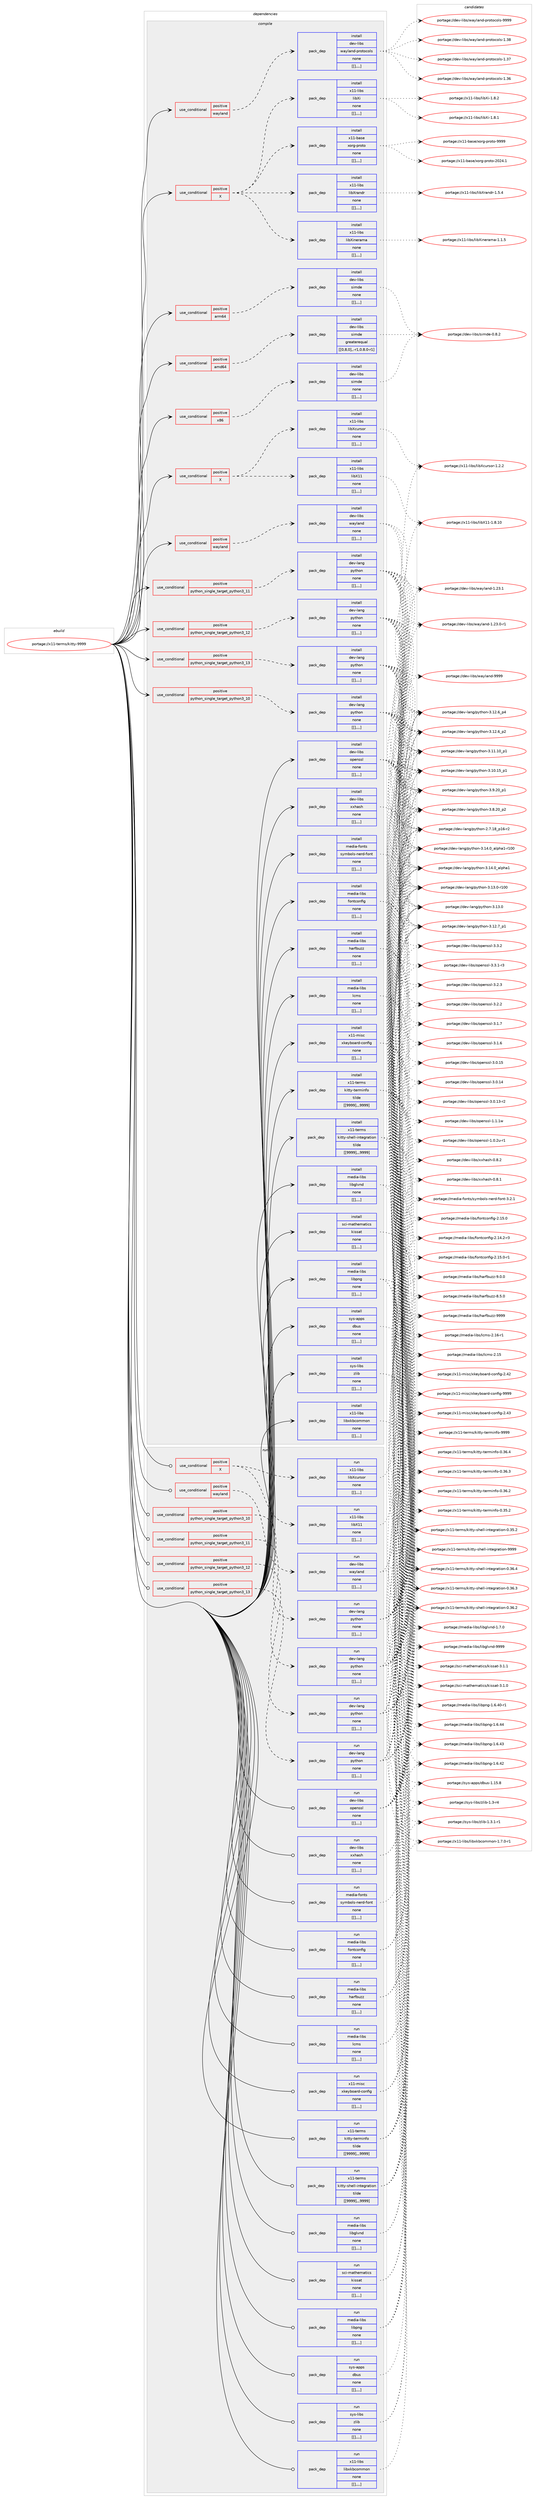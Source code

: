 digraph prolog {

# *************
# Graph options
# *************

newrank=true;
concentrate=true;
compound=true;
graph [rankdir=LR,fontname=Helvetica,fontsize=10,ranksep=1.5];#, ranksep=2.5, nodesep=0.2];
edge  [arrowhead=vee];
node  [fontname=Helvetica,fontsize=10];

# **********
# The ebuild
# **********

subgraph cluster_leftcol {
color=gray;
label=<<i>ebuild</i>>;
id [label="portage://x11-terms/kitty-9999", color=red, width=4, href="../x11-terms/kitty-9999.svg"];
}

# ****************
# The dependencies
# ****************

subgraph cluster_midcol {
color=gray;
label=<<i>dependencies</i>>;
subgraph cluster_compile {
fillcolor="#eeeeee";
style=filled;
label=<<i>compile</i>>;
subgraph cond130276 {
dependency490981 [label=<<TABLE BORDER="0" CELLBORDER="1" CELLSPACING="0" CELLPADDING="4"><TR><TD ROWSPAN="3" CELLPADDING="10">use_conditional</TD></TR><TR><TD>positive</TD></TR><TR><TD>X</TD></TR></TABLE>>, shape=none, color=red];
subgraph pack357018 {
dependency490999 [label=<<TABLE BORDER="0" CELLBORDER="1" CELLSPACING="0" CELLPADDING="4" WIDTH="220"><TR><TD ROWSPAN="6" CELLPADDING="30">pack_dep</TD></TR><TR><TD WIDTH="110">install</TD></TR><TR><TD>x11-base</TD></TR><TR><TD>xorg-proto</TD></TR><TR><TD>none</TD></TR><TR><TD>[[],,,,]</TD></TR></TABLE>>, shape=none, color=blue];
}
dependency490981:e -> dependency490999:w [weight=20,style="dashed",arrowhead="vee"];
subgraph pack357033 {
dependency491006 [label=<<TABLE BORDER="0" CELLBORDER="1" CELLSPACING="0" CELLPADDING="4" WIDTH="220"><TR><TD ROWSPAN="6" CELLPADDING="30">pack_dep</TD></TR><TR><TD WIDTH="110">install</TD></TR><TR><TD>x11-libs</TD></TR><TR><TD>libXi</TD></TR><TR><TD>none</TD></TR><TR><TD>[[],,,,]</TD></TR></TABLE>>, shape=none, color=blue];
}
dependency490981:e -> dependency491006:w [weight=20,style="dashed",arrowhead="vee"];
subgraph pack357063 {
dependency491043 [label=<<TABLE BORDER="0" CELLBORDER="1" CELLSPACING="0" CELLPADDING="4" WIDTH="220"><TR><TD ROWSPAN="6" CELLPADDING="30">pack_dep</TD></TR><TR><TD WIDTH="110">install</TD></TR><TR><TD>x11-libs</TD></TR><TR><TD>libXinerama</TD></TR><TR><TD>none</TD></TR><TR><TD>[[],,,,]</TD></TR></TABLE>>, shape=none, color=blue];
}
dependency490981:e -> dependency491043:w [weight=20,style="dashed",arrowhead="vee"];
subgraph pack357077 {
dependency491058 [label=<<TABLE BORDER="0" CELLBORDER="1" CELLSPACING="0" CELLPADDING="4" WIDTH="220"><TR><TD ROWSPAN="6" CELLPADDING="30">pack_dep</TD></TR><TR><TD WIDTH="110">install</TD></TR><TR><TD>x11-libs</TD></TR><TR><TD>libXrandr</TD></TR><TR><TD>none</TD></TR><TR><TD>[[],,,,]</TD></TR></TABLE>>, shape=none, color=blue];
}
dependency490981:e -> dependency491058:w [weight=20,style="dashed",arrowhead="vee"];
}
id:e -> dependency490981:w [weight=20,style="solid",arrowhead="vee"];
subgraph cond130292 {
dependency491063 [label=<<TABLE BORDER="0" CELLBORDER="1" CELLSPACING="0" CELLPADDING="4"><TR><TD ROWSPAN="3" CELLPADDING="10">use_conditional</TD></TR><TR><TD>positive</TD></TR><TR><TD>X</TD></TR></TABLE>>, shape=none, color=red];
subgraph pack357084 {
dependency491089 [label=<<TABLE BORDER="0" CELLBORDER="1" CELLSPACING="0" CELLPADDING="4" WIDTH="220"><TR><TD ROWSPAN="6" CELLPADDING="30">pack_dep</TD></TR><TR><TD WIDTH="110">install</TD></TR><TR><TD>x11-libs</TD></TR><TR><TD>libX11</TD></TR><TR><TD>none</TD></TR><TR><TD>[[],,,,]</TD></TR></TABLE>>, shape=none, color=blue];
}
dependency491063:e -> dependency491089:w [weight=20,style="dashed",arrowhead="vee"];
subgraph pack357110 {
dependency491093 [label=<<TABLE BORDER="0" CELLBORDER="1" CELLSPACING="0" CELLPADDING="4" WIDTH="220"><TR><TD ROWSPAN="6" CELLPADDING="30">pack_dep</TD></TR><TR><TD WIDTH="110">install</TD></TR><TR><TD>x11-libs</TD></TR><TR><TD>libXcursor</TD></TR><TR><TD>none</TD></TR><TR><TD>[[],,,,]</TD></TR></TABLE>>, shape=none, color=blue];
}
dependency491063:e -> dependency491093:w [weight=20,style="dashed",arrowhead="vee"];
}
id:e -> dependency491063:w [weight=20,style="solid",arrowhead="vee"];
subgraph cond130302 {
dependency491178 [label=<<TABLE BORDER="0" CELLBORDER="1" CELLSPACING="0" CELLPADDING="4"><TR><TD ROWSPAN="3" CELLPADDING="10">use_conditional</TD></TR><TR><TD>positive</TD></TR><TR><TD>amd64</TD></TR></TABLE>>, shape=none, color=red];
subgraph pack357187 {
dependency491233 [label=<<TABLE BORDER="0" CELLBORDER="1" CELLSPACING="0" CELLPADDING="4" WIDTH="220"><TR><TD ROWSPAN="6" CELLPADDING="30">pack_dep</TD></TR><TR><TD WIDTH="110">install</TD></TR><TR><TD>dev-libs</TD></TR><TR><TD>simde</TD></TR><TR><TD>greaterequal</TD></TR><TR><TD>[[0,8,0],,-r1,0.8.0-r1]</TD></TR></TABLE>>, shape=none, color=blue];
}
dependency491178:e -> dependency491233:w [weight=20,style="dashed",arrowhead="vee"];
}
id:e -> dependency491178:w [weight=20,style="solid",arrowhead="vee"];
subgraph cond130322 {
dependency491237 [label=<<TABLE BORDER="0" CELLBORDER="1" CELLSPACING="0" CELLPADDING="4"><TR><TD ROWSPAN="3" CELLPADDING="10">use_conditional</TD></TR><TR><TD>positive</TD></TR><TR><TD>arm64</TD></TR></TABLE>>, shape=none, color=red];
subgraph pack357241 {
dependency491265 [label=<<TABLE BORDER="0" CELLBORDER="1" CELLSPACING="0" CELLPADDING="4" WIDTH="220"><TR><TD ROWSPAN="6" CELLPADDING="30">pack_dep</TD></TR><TR><TD WIDTH="110">install</TD></TR><TR><TD>dev-libs</TD></TR><TR><TD>simde</TD></TR><TR><TD>none</TD></TR><TR><TD>[[],,,,]</TD></TR></TABLE>>, shape=none, color=blue];
}
dependency491237:e -> dependency491265:w [weight=20,style="dashed",arrowhead="vee"];
}
id:e -> dependency491237:w [weight=20,style="solid",arrowhead="vee"];
subgraph cond130331 {
dependency491269 [label=<<TABLE BORDER="0" CELLBORDER="1" CELLSPACING="0" CELLPADDING="4"><TR><TD ROWSPAN="3" CELLPADDING="10">use_conditional</TD></TR><TR><TD>positive</TD></TR><TR><TD>python_single_target_python3_10</TD></TR></TABLE>>, shape=none, color=red];
subgraph pack357314 {
dependency491400 [label=<<TABLE BORDER="0" CELLBORDER="1" CELLSPACING="0" CELLPADDING="4" WIDTH="220"><TR><TD ROWSPAN="6" CELLPADDING="30">pack_dep</TD></TR><TR><TD WIDTH="110">install</TD></TR><TR><TD>dev-lang</TD></TR><TR><TD>python</TD></TR><TR><TD>none</TD></TR><TR><TD>[[],,,,]</TD></TR></TABLE>>, shape=none, color=blue];
}
dependency491269:e -> dependency491400:w [weight=20,style="dashed",arrowhead="vee"];
}
id:e -> dependency491269:w [weight=20,style="solid",arrowhead="vee"];
subgraph cond130363 {
dependency491409 [label=<<TABLE BORDER="0" CELLBORDER="1" CELLSPACING="0" CELLPADDING="4"><TR><TD ROWSPAN="3" CELLPADDING="10">use_conditional</TD></TR><TR><TD>positive</TD></TR><TR><TD>python_single_target_python3_11</TD></TR></TABLE>>, shape=none, color=red];
subgraph pack357360 {
dependency491412 [label=<<TABLE BORDER="0" CELLBORDER="1" CELLSPACING="0" CELLPADDING="4" WIDTH="220"><TR><TD ROWSPAN="6" CELLPADDING="30">pack_dep</TD></TR><TR><TD WIDTH="110">install</TD></TR><TR><TD>dev-lang</TD></TR><TR><TD>python</TD></TR><TR><TD>none</TD></TR><TR><TD>[[],,,,]</TD></TR></TABLE>>, shape=none, color=blue];
}
dependency491409:e -> dependency491412:w [weight=20,style="dashed",arrowhead="vee"];
}
id:e -> dependency491409:w [weight=20,style="solid",arrowhead="vee"];
subgraph cond130377 {
dependency491457 [label=<<TABLE BORDER="0" CELLBORDER="1" CELLSPACING="0" CELLPADDING="4"><TR><TD ROWSPAN="3" CELLPADDING="10">use_conditional</TD></TR><TR><TD>positive</TD></TR><TR><TD>python_single_target_python3_12</TD></TR></TABLE>>, shape=none, color=red];
subgraph pack357418 {
dependency491522 [label=<<TABLE BORDER="0" CELLBORDER="1" CELLSPACING="0" CELLPADDING="4" WIDTH="220"><TR><TD ROWSPAN="6" CELLPADDING="30">pack_dep</TD></TR><TR><TD WIDTH="110">install</TD></TR><TR><TD>dev-lang</TD></TR><TR><TD>python</TD></TR><TR><TD>none</TD></TR><TR><TD>[[],,,,]</TD></TR></TABLE>>, shape=none, color=blue];
}
dependency491457:e -> dependency491522:w [weight=20,style="dashed",arrowhead="vee"];
}
id:e -> dependency491457:w [weight=20,style="solid",arrowhead="vee"];
subgraph cond130396 {
dependency491552 [label=<<TABLE BORDER="0" CELLBORDER="1" CELLSPACING="0" CELLPADDING="4"><TR><TD ROWSPAN="3" CELLPADDING="10">use_conditional</TD></TR><TR><TD>positive</TD></TR><TR><TD>python_single_target_python3_13</TD></TR></TABLE>>, shape=none, color=red];
subgraph pack357489 {
dependency491612 [label=<<TABLE BORDER="0" CELLBORDER="1" CELLSPACING="0" CELLPADDING="4" WIDTH="220"><TR><TD ROWSPAN="6" CELLPADDING="30">pack_dep</TD></TR><TR><TD WIDTH="110">install</TD></TR><TR><TD>dev-lang</TD></TR><TR><TD>python</TD></TR><TR><TD>none</TD></TR><TR><TD>[[],,,,]</TD></TR></TABLE>>, shape=none, color=blue];
}
dependency491552:e -> dependency491612:w [weight=20,style="dashed",arrowhead="vee"];
}
id:e -> dependency491552:w [weight=20,style="solid",arrowhead="vee"];
subgraph cond130416 {
dependency491682 [label=<<TABLE BORDER="0" CELLBORDER="1" CELLSPACING="0" CELLPADDING="4"><TR><TD ROWSPAN="3" CELLPADDING="10">use_conditional</TD></TR><TR><TD>positive</TD></TR><TR><TD>wayland</TD></TR></TABLE>>, shape=none, color=red];
subgraph pack357577 {
dependency491726 [label=<<TABLE BORDER="0" CELLBORDER="1" CELLSPACING="0" CELLPADDING="4" WIDTH="220"><TR><TD ROWSPAN="6" CELLPADDING="30">pack_dep</TD></TR><TR><TD WIDTH="110">install</TD></TR><TR><TD>dev-libs</TD></TR><TR><TD>wayland</TD></TR><TR><TD>none</TD></TR><TR><TD>[[],,,,]</TD></TR></TABLE>>, shape=none, color=blue];
}
dependency491682:e -> dependency491726:w [weight=20,style="dashed",arrowhead="vee"];
}
id:e -> dependency491682:w [weight=20,style="solid",arrowhead="vee"];
subgraph cond130428 {
dependency491788 [label=<<TABLE BORDER="0" CELLBORDER="1" CELLSPACING="0" CELLPADDING="4"><TR><TD ROWSPAN="3" CELLPADDING="10">use_conditional</TD></TR><TR><TD>positive</TD></TR><TR><TD>wayland</TD></TR></TABLE>>, shape=none, color=red];
subgraph pack357665 {
dependency491805 [label=<<TABLE BORDER="0" CELLBORDER="1" CELLSPACING="0" CELLPADDING="4" WIDTH="220"><TR><TD ROWSPAN="6" CELLPADDING="30">pack_dep</TD></TR><TR><TD WIDTH="110">install</TD></TR><TR><TD>dev-libs</TD></TR><TR><TD>wayland-protocols</TD></TR><TR><TD>none</TD></TR><TR><TD>[[],,,,]</TD></TR></TABLE>>, shape=none, color=blue];
}
dependency491788:e -> dependency491805:w [weight=20,style="dashed",arrowhead="vee"];
}
id:e -> dependency491788:w [weight=20,style="solid",arrowhead="vee"];
subgraph cond130438 {
dependency491834 [label=<<TABLE BORDER="0" CELLBORDER="1" CELLSPACING="0" CELLPADDING="4"><TR><TD ROWSPAN="3" CELLPADDING="10">use_conditional</TD></TR><TR><TD>positive</TD></TR><TR><TD>x86</TD></TR></TABLE>>, shape=none, color=red];
subgraph pack357714 {
dependency491856 [label=<<TABLE BORDER="0" CELLBORDER="1" CELLSPACING="0" CELLPADDING="4" WIDTH="220"><TR><TD ROWSPAN="6" CELLPADDING="30">pack_dep</TD></TR><TR><TD WIDTH="110">install</TD></TR><TR><TD>dev-libs</TD></TR><TR><TD>simde</TD></TR><TR><TD>none</TD></TR><TR><TD>[[],,,,]</TD></TR></TABLE>>, shape=none, color=blue];
}
dependency491834:e -> dependency491856:w [weight=20,style="dashed",arrowhead="vee"];
}
id:e -> dependency491834:w [weight=20,style="solid",arrowhead="vee"];
subgraph pack357729 {
dependency491872 [label=<<TABLE BORDER="0" CELLBORDER="1" CELLSPACING="0" CELLPADDING="4" WIDTH="220"><TR><TD ROWSPAN="6" CELLPADDING="30">pack_dep</TD></TR><TR><TD WIDTH="110">install</TD></TR><TR><TD>dev-libs</TD></TR><TR><TD>openssl</TD></TR><TR><TD>none</TD></TR><TR><TD>[[],,,,]</TD></TR></TABLE>>, shape=none, color=blue];
}
id:e -> dependency491872:w [weight=20,style="solid",arrowhead="vee"];
subgraph pack357759 {
dependency491891 [label=<<TABLE BORDER="0" CELLBORDER="1" CELLSPACING="0" CELLPADDING="4" WIDTH="220"><TR><TD ROWSPAN="6" CELLPADDING="30">pack_dep</TD></TR><TR><TD WIDTH="110">install</TD></TR><TR><TD>dev-libs</TD></TR><TR><TD>xxhash</TD></TR><TR><TD>none</TD></TR><TR><TD>[[],,,,]</TD></TR></TABLE>>, shape=none, color=blue];
}
id:e -> dependency491891:w [weight=20,style="solid",arrowhead="vee"];
subgraph pack357760 {
dependency491914 [label=<<TABLE BORDER="0" CELLBORDER="1" CELLSPACING="0" CELLPADDING="4" WIDTH="220"><TR><TD ROWSPAN="6" CELLPADDING="30">pack_dep</TD></TR><TR><TD WIDTH="110">install</TD></TR><TR><TD>media-fonts</TD></TR><TR><TD>symbols-nerd-font</TD></TR><TR><TD>none</TD></TR><TR><TD>[[],,,,]</TD></TR></TABLE>>, shape=none, color=blue];
}
id:e -> dependency491914:w [weight=20,style="solid",arrowhead="vee"];
subgraph pack357787 {
dependency491937 [label=<<TABLE BORDER="0" CELLBORDER="1" CELLSPACING="0" CELLPADDING="4" WIDTH="220"><TR><TD ROWSPAN="6" CELLPADDING="30">pack_dep</TD></TR><TR><TD WIDTH="110">install</TD></TR><TR><TD>media-libs</TD></TR><TR><TD>fontconfig</TD></TR><TR><TD>none</TD></TR><TR><TD>[[],,,,]</TD></TR></TABLE>>, shape=none, color=blue];
}
id:e -> dependency491937:w [weight=20,style="solid",arrowhead="vee"];
subgraph pack357790 {
dependency491949 [label=<<TABLE BORDER="0" CELLBORDER="1" CELLSPACING="0" CELLPADDING="4" WIDTH="220"><TR><TD ROWSPAN="6" CELLPADDING="30">pack_dep</TD></TR><TR><TD WIDTH="110">install</TD></TR><TR><TD>media-libs</TD></TR><TR><TD>harfbuzz</TD></TR><TR><TD>none</TD></TR><TR><TD>[[],,,,]</TD></TR></TABLE>>, shape=none, color=blue];
}
id:e -> dependency491949:w [weight=20,style="solid",arrowhead="vee"];
subgraph pack357845 {
dependency492028 [label=<<TABLE BORDER="0" CELLBORDER="1" CELLSPACING="0" CELLPADDING="4" WIDTH="220"><TR><TD ROWSPAN="6" CELLPADDING="30">pack_dep</TD></TR><TR><TD WIDTH="110">install</TD></TR><TR><TD>media-libs</TD></TR><TR><TD>lcms</TD></TR><TR><TD>none</TD></TR><TR><TD>[[],,,,]</TD></TR></TABLE>>, shape=none, color=blue];
}
id:e -> dependency492028:w [weight=20,style="solid",arrowhead="vee"];
subgraph pack357883 {
dependency492049 [label=<<TABLE BORDER="0" CELLBORDER="1" CELLSPACING="0" CELLPADDING="4" WIDTH="220"><TR><TD ROWSPAN="6" CELLPADDING="30">pack_dep</TD></TR><TR><TD WIDTH="110">install</TD></TR><TR><TD>media-libs</TD></TR><TR><TD>libglvnd</TD></TR><TR><TD>none</TD></TR><TR><TD>[[],,,,]</TD></TR></TABLE>>, shape=none, color=blue];
}
id:e -> dependency492049:w [weight=20,style="solid",arrowhead="vee"];
subgraph pack357897 {
dependency492064 [label=<<TABLE BORDER="0" CELLBORDER="1" CELLSPACING="0" CELLPADDING="4" WIDTH="220"><TR><TD ROWSPAN="6" CELLPADDING="30">pack_dep</TD></TR><TR><TD WIDTH="110">install</TD></TR><TR><TD>media-libs</TD></TR><TR><TD>libpng</TD></TR><TR><TD>none</TD></TR><TR><TD>[[],,,,]</TD></TR></TABLE>>, shape=none, color=blue];
}
id:e -> dependency492064:w [weight=20,style="solid",arrowhead="vee"];
subgraph pack357900 {
dependency492080 [label=<<TABLE BORDER="0" CELLBORDER="1" CELLSPACING="0" CELLPADDING="4" WIDTH="220"><TR><TD ROWSPAN="6" CELLPADDING="30">pack_dep</TD></TR><TR><TD WIDTH="110">install</TD></TR><TR><TD>sys-apps</TD></TR><TR><TD>dbus</TD></TR><TR><TD>none</TD></TR><TR><TD>[[],,,,]</TD></TR></TABLE>>, shape=none, color=blue];
}
id:e -> dependency492080:w [weight=20,style="solid",arrowhead="vee"];
subgraph pack357930 {
dependency492108 [label=<<TABLE BORDER="0" CELLBORDER="1" CELLSPACING="0" CELLPADDING="4" WIDTH="220"><TR><TD ROWSPAN="6" CELLPADDING="30">pack_dep</TD></TR><TR><TD WIDTH="110">install</TD></TR><TR><TD>sys-libs</TD></TR><TR><TD>zlib</TD></TR><TR><TD>none</TD></TR><TR><TD>[[],,,,]</TD></TR></TABLE>>, shape=none, color=blue];
}
id:e -> dependency492108:w [weight=20,style="solid",arrowhead="vee"];
subgraph pack357959 {
dependency492145 [label=<<TABLE BORDER="0" CELLBORDER="1" CELLSPACING="0" CELLPADDING="4" WIDTH="220"><TR><TD ROWSPAN="6" CELLPADDING="30">pack_dep</TD></TR><TR><TD WIDTH="110">install</TD></TR><TR><TD>x11-libs</TD></TR><TR><TD>libxkbcommon</TD></TR><TR><TD>none</TD></TR><TR><TD>[[],,,,]</TD></TR></TABLE>>, shape=none, color=blue];
}
id:e -> dependency492145:w [weight=20,style="solid",arrowhead="vee"];
subgraph pack357969 {
dependency492147 [label=<<TABLE BORDER="0" CELLBORDER="1" CELLSPACING="0" CELLPADDING="4" WIDTH="220"><TR><TD ROWSPAN="6" CELLPADDING="30">pack_dep</TD></TR><TR><TD WIDTH="110">install</TD></TR><TR><TD>x11-misc</TD></TR><TR><TD>xkeyboard-config</TD></TR><TR><TD>none</TD></TR><TR><TD>[[],,,,]</TD></TR></TABLE>>, shape=none, color=blue];
}
id:e -> dependency492147:w [weight=20,style="solid",arrowhead="vee"];
subgraph pack357986 {
dependency492206 [label=<<TABLE BORDER="0" CELLBORDER="1" CELLSPACING="0" CELLPADDING="4" WIDTH="220"><TR><TD ROWSPAN="6" CELLPADDING="30">pack_dep</TD></TR><TR><TD WIDTH="110">install</TD></TR><TR><TD>x11-terms</TD></TR><TR><TD>kitty-shell-integration</TD></TR><TR><TD>tilde</TD></TR><TR><TD>[[9999],,,9999]</TD></TR></TABLE>>, shape=none, color=blue];
}
id:e -> dependency492206:w [weight=20,style="solid",arrowhead="vee"];
subgraph pack358033 {
dependency492228 [label=<<TABLE BORDER="0" CELLBORDER="1" CELLSPACING="0" CELLPADDING="4" WIDTH="220"><TR><TD ROWSPAN="6" CELLPADDING="30">pack_dep</TD></TR><TR><TD WIDTH="110">install</TD></TR><TR><TD>x11-terms</TD></TR><TR><TD>kitty-terminfo</TD></TR><TR><TD>tilde</TD></TR><TR><TD>[[9999],,,9999]</TD></TR></TABLE>>, shape=none, color=blue];
}
id:e -> dependency492228:w [weight=20,style="solid",arrowhead="vee"];
subgraph pack358037 {
dependency492242 [label=<<TABLE BORDER="0" CELLBORDER="1" CELLSPACING="0" CELLPADDING="4" WIDTH="220"><TR><TD ROWSPAN="6" CELLPADDING="30">pack_dep</TD></TR><TR><TD WIDTH="110">install</TD></TR><TR><TD>sci-mathematics</TD></TR><TR><TD>kissat</TD></TR><TR><TD>none</TD></TR><TR><TD>[[],,,,]</TD></TR></TABLE>>, shape=none, color=blue];
}
id:e -> dependency492242:w [weight=20,style="solid",arrowhead="vee"];
}
subgraph cluster_compileandrun {
fillcolor="#eeeeee";
style=filled;
label=<<i>compile and run</i>>;
}
subgraph cluster_run {
fillcolor="#eeeeee";
style=filled;
label=<<i>run</i>>;
subgraph cond130499 {
dependency492294 [label=<<TABLE BORDER="0" CELLBORDER="1" CELLSPACING="0" CELLPADDING="4"><TR><TD ROWSPAN="3" CELLPADDING="10">use_conditional</TD></TR><TR><TD>positive</TD></TR><TR><TD>X</TD></TR></TABLE>>, shape=none, color=red];
subgraph pack358085 {
dependency492298 [label=<<TABLE BORDER="0" CELLBORDER="1" CELLSPACING="0" CELLPADDING="4" WIDTH="220"><TR><TD ROWSPAN="6" CELLPADDING="30">pack_dep</TD></TR><TR><TD WIDTH="110">run</TD></TR><TR><TD>x11-libs</TD></TR><TR><TD>libX11</TD></TR><TR><TD>none</TD></TR><TR><TD>[[],,,,]</TD></TR></TABLE>>, shape=none, color=blue];
}
dependency492294:e -> dependency492298:w [weight=20,style="dashed",arrowhead="vee"];
subgraph pack358106 {
dependency492320 [label=<<TABLE BORDER="0" CELLBORDER="1" CELLSPACING="0" CELLPADDING="4" WIDTH="220"><TR><TD ROWSPAN="6" CELLPADDING="30">pack_dep</TD></TR><TR><TD WIDTH="110">run</TD></TR><TR><TD>x11-libs</TD></TR><TR><TD>libXcursor</TD></TR><TR><TD>none</TD></TR><TR><TD>[[],,,,]</TD></TR></TABLE>>, shape=none, color=blue];
}
dependency492294:e -> dependency492320:w [weight=20,style="dashed",arrowhead="vee"];
}
id:e -> dependency492294:w [weight=20,style="solid",arrowhead="odot"];
subgraph cond130519 {
dependency492354 [label=<<TABLE BORDER="0" CELLBORDER="1" CELLSPACING="0" CELLPADDING="4"><TR><TD ROWSPAN="3" CELLPADDING="10">use_conditional</TD></TR><TR><TD>positive</TD></TR><TR><TD>python_single_target_python3_10</TD></TR></TABLE>>, shape=none, color=red];
subgraph pack358144 {
dependency492403 [label=<<TABLE BORDER="0" CELLBORDER="1" CELLSPACING="0" CELLPADDING="4" WIDTH="220"><TR><TD ROWSPAN="6" CELLPADDING="30">pack_dep</TD></TR><TR><TD WIDTH="110">run</TD></TR><TR><TD>dev-lang</TD></TR><TR><TD>python</TD></TR><TR><TD>none</TD></TR><TR><TD>[[],,,,]</TD></TR></TABLE>>, shape=none, color=blue];
}
dependency492354:e -> dependency492403:w [weight=20,style="dashed",arrowhead="vee"];
}
id:e -> dependency492354:w [weight=20,style="solid",arrowhead="odot"];
subgraph cond130531 {
dependency492420 [label=<<TABLE BORDER="0" CELLBORDER="1" CELLSPACING="0" CELLPADDING="4"><TR><TD ROWSPAN="3" CELLPADDING="10">use_conditional</TD></TR><TR><TD>positive</TD></TR><TR><TD>python_single_target_python3_11</TD></TR></TABLE>>, shape=none, color=red];
subgraph pack358195 {
dependency492449 [label=<<TABLE BORDER="0" CELLBORDER="1" CELLSPACING="0" CELLPADDING="4" WIDTH="220"><TR><TD ROWSPAN="6" CELLPADDING="30">pack_dep</TD></TR><TR><TD WIDTH="110">run</TD></TR><TR><TD>dev-lang</TD></TR><TR><TD>python</TD></TR><TR><TD>none</TD></TR><TR><TD>[[],,,,]</TD></TR></TABLE>>, shape=none, color=blue];
}
dependency492420:e -> dependency492449:w [weight=20,style="dashed",arrowhead="vee"];
}
id:e -> dependency492420:w [weight=20,style="solid",arrowhead="odot"];
subgraph cond130538 {
dependency492473 [label=<<TABLE BORDER="0" CELLBORDER="1" CELLSPACING="0" CELLPADDING="4"><TR><TD ROWSPAN="3" CELLPADDING="10">use_conditional</TD></TR><TR><TD>positive</TD></TR><TR><TD>python_single_target_python3_12</TD></TR></TABLE>>, shape=none, color=red];
subgraph pack358233 {
dependency492483 [label=<<TABLE BORDER="0" CELLBORDER="1" CELLSPACING="0" CELLPADDING="4" WIDTH="220"><TR><TD ROWSPAN="6" CELLPADDING="30">pack_dep</TD></TR><TR><TD WIDTH="110">run</TD></TR><TR><TD>dev-lang</TD></TR><TR><TD>python</TD></TR><TR><TD>none</TD></TR><TR><TD>[[],,,,]</TD></TR></TABLE>>, shape=none, color=blue];
}
dependency492473:e -> dependency492483:w [weight=20,style="dashed",arrowhead="vee"];
}
id:e -> dependency492473:w [weight=20,style="solid",arrowhead="odot"];
subgraph cond130544 {
dependency492517 [label=<<TABLE BORDER="0" CELLBORDER="1" CELLSPACING="0" CELLPADDING="4"><TR><TD ROWSPAN="3" CELLPADDING="10">use_conditional</TD></TR><TR><TD>positive</TD></TR><TR><TD>python_single_target_python3_13</TD></TR></TABLE>>, shape=none, color=red];
subgraph pack358266 {
dependency492538 [label=<<TABLE BORDER="0" CELLBORDER="1" CELLSPACING="0" CELLPADDING="4" WIDTH="220"><TR><TD ROWSPAN="6" CELLPADDING="30">pack_dep</TD></TR><TR><TD WIDTH="110">run</TD></TR><TR><TD>dev-lang</TD></TR><TR><TD>python</TD></TR><TR><TD>none</TD></TR><TR><TD>[[],,,,]</TD></TR></TABLE>>, shape=none, color=blue];
}
dependency492517:e -> dependency492538:w [weight=20,style="dashed",arrowhead="vee"];
}
id:e -> dependency492517:w [weight=20,style="solid",arrowhead="odot"];
subgraph cond130554 {
dependency492557 [label=<<TABLE BORDER="0" CELLBORDER="1" CELLSPACING="0" CELLPADDING="4"><TR><TD ROWSPAN="3" CELLPADDING="10">use_conditional</TD></TR><TR><TD>positive</TD></TR><TR><TD>wayland</TD></TR></TABLE>>, shape=none, color=red];
subgraph pack358298 {
dependency492563 [label=<<TABLE BORDER="0" CELLBORDER="1" CELLSPACING="0" CELLPADDING="4" WIDTH="220"><TR><TD ROWSPAN="6" CELLPADDING="30">pack_dep</TD></TR><TR><TD WIDTH="110">run</TD></TR><TR><TD>dev-libs</TD></TR><TR><TD>wayland</TD></TR><TR><TD>none</TD></TR><TR><TD>[[],,,,]</TD></TR></TABLE>>, shape=none, color=blue];
}
dependency492557:e -> dependency492563:w [weight=20,style="dashed",arrowhead="vee"];
}
id:e -> dependency492557:w [weight=20,style="solid",arrowhead="odot"];
subgraph pack358301 {
dependency492577 [label=<<TABLE BORDER="0" CELLBORDER="1" CELLSPACING="0" CELLPADDING="4" WIDTH="220"><TR><TD ROWSPAN="6" CELLPADDING="30">pack_dep</TD></TR><TR><TD WIDTH="110">run</TD></TR><TR><TD>dev-libs</TD></TR><TR><TD>openssl</TD></TR><TR><TD>none</TD></TR><TR><TD>[[],,,,]</TD></TR></TABLE>>, shape=none, color=blue];
}
id:e -> dependency492577:w [weight=20,style="solid",arrowhead="odot"];
subgraph pack358310 {
dependency492584 [label=<<TABLE BORDER="0" CELLBORDER="1" CELLSPACING="0" CELLPADDING="4" WIDTH="220"><TR><TD ROWSPAN="6" CELLPADDING="30">pack_dep</TD></TR><TR><TD WIDTH="110">run</TD></TR><TR><TD>dev-libs</TD></TR><TR><TD>xxhash</TD></TR><TR><TD>none</TD></TR><TR><TD>[[],,,,]</TD></TR></TABLE>>, shape=none, color=blue];
}
id:e -> dependency492584:w [weight=20,style="solid",arrowhead="odot"];
subgraph pack358322 {
dependency492594 [label=<<TABLE BORDER="0" CELLBORDER="1" CELLSPACING="0" CELLPADDING="4" WIDTH="220"><TR><TD ROWSPAN="6" CELLPADDING="30">pack_dep</TD></TR><TR><TD WIDTH="110">run</TD></TR><TR><TD>media-fonts</TD></TR><TR><TD>symbols-nerd-font</TD></TR><TR><TD>none</TD></TR><TR><TD>[[],,,,]</TD></TR></TABLE>>, shape=none, color=blue];
}
id:e -> dependency492594:w [weight=20,style="solid",arrowhead="odot"];
subgraph pack358325 {
dependency492596 [label=<<TABLE BORDER="0" CELLBORDER="1" CELLSPACING="0" CELLPADDING="4" WIDTH="220"><TR><TD ROWSPAN="6" CELLPADDING="30">pack_dep</TD></TR><TR><TD WIDTH="110">run</TD></TR><TR><TD>media-libs</TD></TR><TR><TD>fontconfig</TD></TR><TR><TD>none</TD></TR><TR><TD>[[],,,,]</TD></TR></TABLE>>, shape=none, color=blue];
}
id:e -> dependency492596:w [weight=20,style="solid",arrowhead="odot"];
subgraph pack358335 {
dependency492608 [label=<<TABLE BORDER="0" CELLBORDER="1" CELLSPACING="0" CELLPADDING="4" WIDTH="220"><TR><TD ROWSPAN="6" CELLPADDING="30">pack_dep</TD></TR><TR><TD WIDTH="110">run</TD></TR><TR><TD>media-libs</TD></TR><TR><TD>harfbuzz</TD></TR><TR><TD>none</TD></TR><TR><TD>[[],,,,]</TD></TR></TABLE>>, shape=none, color=blue];
}
id:e -> dependency492608:w [weight=20,style="solid",arrowhead="odot"];
subgraph pack358343 {
dependency492615 [label=<<TABLE BORDER="0" CELLBORDER="1" CELLSPACING="0" CELLPADDING="4" WIDTH="220"><TR><TD ROWSPAN="6" CELLPADDING="30">pack_dep</TD></TR><TR><TD WIDTH="110">run</TD></TR><TR><TD>media-libs</TD></TR><TR><TD>lcms</TD></TR><TR><TD>none</TD></TR><TR><TD>[[],,,,]</TD></TR></TABLE>>, shape=none, color=blue];
}
id:e -> dependency492615:w [weight=20,style="solid",arrowhead="odot"];
subgraph pack358346 {
dependency492622 [label=<<TABLE BORDER="0" CELLBORDER="1" CELLSPACING="0" CELLPADDING="4" WIDTH="220"><TR><TD ROWSPAN="6" CELLPADDING="30">pack_dep</TD></TR><TR><TD WIDTH="110">run</TD></TR><TR><TD>media-libs</TD></TR><TR><TD>libglvnd</TD></TR><TR><TD>none</TD></TR><TR><TD>[[],,,,]</TD></TR></TABLE>>, shape=none, color=blue];
}
id:e -> dependency492622:w [weight=20,style="solid",arrowhead="odot"];
subgraph pack358354 {
dependency492632 [label=<<TABLE BORDER="0" CELLBORDER="1" CELLSPACING="0" CELLPADDING="4" WIDTH="220"><TR><TD ROWSPAN="6" CELLPADDING="30">pack_dep</TD></TR><TR><TD WIDTH="110">run</TD></TR><TR><TD>media-libs</TD></TR><TR><TD>libpng</TD></TR><TR><TD>none</TD></TR><TR><TD>[[],,,,]</TD></TR></TABLE>>, shape=none, color=blue];
}
id:e -> dependency492632:w [weight=20,style="solid",arrowhead="odot"];
subgraph pack358362 {
dependency492638 [label=<<TABLE BORDER="0" CELLBORDER="1" CELLSPACING="0" CELLPADDING="4" WIDTH="220"><TR><TD ROWSPAN="6" CELLPADDING="30">pack_dep</TD></TR><TR><TD WIDTH="110">run</TD></TR><TR><TD>sys-apps</TD></TR><TR><TD>dbus</TD></TR><TR><TD>none</TD></TR><TR><TD>[[],,,,]</TD></TR></TABLE>>, shape=none, color=blue];
}
id:e -> dependency492638:w [weight=20,style="solid",arrowhead="odot"];
subgraph pack358369 {
dependency492643 [label=<<TABLE BORDER="0" CELLBORDER="1" CELLSPACING="0" CELLPADDING="4" WIDTH="220"><TR><TD ROWSPAN="6" CELLPADDING="30">pack_dep</TD></TR><TR><TD WIDTH="110">run</TD></TR><TR><TD>sys-libs</TD></TR><TR><TD>zlib</TD></TR><TR><TD>none</TD></TR><TR><TD>[[],,,,]</TD></TR></TABLE>>, shape=none, color=blue];
}
id:e -> dependency492643:w [weight=20,style="solid",arrowhead="odot"];
subgraph pack358373 {
dependency492650 [label=<<TABLE BORDER="0" CELLBORDER="1" CELLSPACING="0" CELLPADDING="4" WIDTH="220"><TR><TD ROWSPAN="6" CELLPADDING="30">pack_dep</TD></TR><TR><TD WIDTH="110">run</TD></TR><TR><TD>x11-libs</TD></TR><TR><TD>libxkbcommon</TD></TR><TR><TD>none</TD></TR><TR><TD>[[],,,,]</TD></TR></TABLE>>, shape=none, color=blue];
}
id:e -> dependency492650:w [weight=20,style="solid",arrowhead="odot"];
subgraph pack358389 {
dependency492665 [label=<<TABLE BORDER="0" CELLBORDER="1" CELLSPACING="0" CELLPADDING="4" WIDTH="220"><TR><TD ROWSPAN="6" CELLPADDING="30">pack_dep</TD></TR><TR><TD WIDTH="110">run</TD></TR><TR><TD>x11-misc</TD></TR><TR><TD>xkeyboard-config</TD></TR><TR><TD>none</TD></TR><TR><TD>[[],,,,]</TD></TR></TABLE>>, shape=none, color=blue];
}
id:e -> dependency492665:w [weight=20,style="solid",arrowhead="odot"];
subgraph pack358391 {
dependency492671 [label=<<TABLE BORDER="0" CELLBORDER="1" CELLSPACING="0" CELLPADDING="4" WIDTH="220"><TR><TD ROWSPAN="6" CELLPADDING="30">pack_dep</TD></TR><TR><TD WIDTH="110">run</TD></TR><TR><TD>x11-terms</TD></TR><TR><TD>kitty-shell-integration</TD></TR><TR><TD>tilde</TD></TR><TR><TD>[[9999],,,9999]</TD></TR></TABLE>>, shape=none, color=blue];
}
id:e -> dependency492671:w [weight=20,style="solid",arrowhead="odot"];
subgraph pack358396 {
dependency492680 [label=<<TABLE BORDER="0" CELLBORDER="1" CELLSPACING="0" CELLPADDING="4" WIDTH="220"><TR><TD ROWSPAN="6" CELLPADDING="30">pack_dep</TD></TR><TR><TD WIDTH="110">run</TD></TR><TR><TD>x11-terms</TD></TR><TR><TD>kitty-terminfo</TD></TR><TR><TD>tilde</TD></TR><TR><TD>[[9999],,,9999]</TD></TR></TABLE>>, shape=none, color=blue];
}
id:e -> dependency492680:w [weight=20,style="solid",arrowhead="odot"];
subgraph pack358404 {
dependency492688 [label=<<TABLE BORDER="0" CELLBORDER="1" CELLSPACING="0" CELLPADDING="4" WIDTH="220"><TR><TD ROWSPAN="6" CELLPADDING="30">pack_dep</TD></TR><TR><TD WIDTH="110">run</TD></TR><TR><TD>sci-mathematics</TD></TR><TR><TD>kissat</TD></TR><TR><TD>none</TD></TR><TR><TD>[[],,,,]</TD></TR></TABLE>>, shape=none, color=blue];
}
id:e -> dependency492688:w [weight=20,style="solid",arrowhead="odot"];
}
}

# **************
# The candidates
# **************

subgraph cluster_choices {
rank=same;
color=gray;
label=<<i>candidates</i>>;

subgraph choice357981 {
color=black;
nodesep=1;
choice120494945989711510147120111114103451121141111161114557575757 [label="portage://x11-base/xorg-proto-9999", color=red, width=4,href="../x11-base/xorg-proto-9999.svg"];
choice1204949459897115101471201111141034511211411111611145504850524649 [label="portage://x11-base/xorg-proto-2024.1", color=red, width=4,href="../x11-base/xorg-proto-2024.1.svg"];
dependency490999:e -> choice120494945989711510147120111114103451121141111161114557575757:w [style=dotted,weight="100"];
dependency490999:e -> choice1204949459897115101471201111141034511211411111611145504850524649:w [style=dotted,weight="100"];
}
subgraph choice357990 {
color=black;
nodesep=1;
choice12049494510810598115471081059888105454946564650 [label="portage://x11-libs/libXi-1.8.2", color=red, width=4,href="../x11-libs/libXi-1.8.2.svg"];
choice12049494510810598115471081059888105454946564649 [label="portage://x11-libs/libXi-1.8.1", color=red, width=4,href="../x11-libs/libXi-1.8.1.svg"];
dependency491006:e -> choice12049494510810598115471081059888105454946564650:w [style=dotted,weight="100"];
dependency491006:e -> choice12049494510810598115471081059888105454946564649:w [style=dotted,weight="100"];
}
subgraph choice358002 {
color=black;
nodesep=1;
choice120494945108105981154710810598881051101011149710997454946494653 [label="portage://x11-libs/libXinerama-1.1.5", color=red, width=4,href="../x11-libs/libXinerama-1.1.5.svg"];
dependency491043:e -> choice120494945108105981154710810598881051101011149710997454946494653:w [style=dotted,weight="100"];
}
subgraph choice358016 {
color=black;
nodesep=1;
choice1204949451081059811547108105988811497110100114454946534652 [label="portage://x11-libs/libXrandr-1.5.4", color=red, width=4,href="../x11-libs/libXrandr-1.5.4.svg"];
dependency491058:e -> choice1204949451081059811547108105988811497110100114454946534652:w [style=dotted,weight="100"];
}
subgraph choice358022 {
color=black;
nodesep=1;
choice12049494510810598115471081059888494945494656464948 [label="portage://x11-libs/libX11-1.8.10", color=red, width=4,href="../x11-libs/libX11-1.8.10.svg"];
dependency491089:e -> choice12049494510810598115471081059888494945494656464948:w [style=dotted,weight="100"];
}
subgraph choice358036 {
color=black;
nodesep=1;
choice1204949451081059811547108105988899117114115111114454946504650 [label="portage://x11-libs/libXcursor-1.2.2", color=red, width=4,href="../x11-libs/libXcursor-1.2.2.svg"];
dependency491093:e -> choice1204949451081059811547108105988899117114115111114454946504650:w [style=dotted,weight="100"];
}
subgraph choice358040 {
color=black;
nodesep=1;
choice100101118451081059811547115105109100101454846564650 [label="portage://dev-libs/simde-0.8.2", color=red, width=4,href="../dev-libs/simde-0.8.2.svg"];
dependency491233:e -> choice100101118451081059811547115105109100101454846564650:w [style=dotted,weight="100"];
}
subgraph choice358042 {
color=black;
nodesep=1;
choice100101118451081059811547115105109100101454846564650 [label="portage://dev-libs/simde-0.8.2", color=red, width=4,href="../dev-libs/simde-0.8.2.svg"];
dependency491265:e -> choice100101118451081059811547115105109100101454846564650:w [style=dotted,weight="100"];
}
subgraph choice358044 {
color=black;
nodesep=1;
choice100101118451089711010347112121116104111110455146495246489597108112104974945114494848 [label="portage://dev-lang/python-3.14.0_alpha1-r100", color=red, width=4,href="../dev-lang/python-3.14.0_alpha1-r100.svg"];
choice1001011184510897110103471121211161041111104551464952464895971081121049749 [label="portage://dev-lang/python-3.14.0_alpha1", color=red, width=4,href="../dev-lang/python-3.14.0_alpha1.svg"];
choice1001011184510897110103471121211161041111104551464951464845114494848 [label="portage://dev-lang/python-3.13.0-r100", color=red, width=4,href="../dev-lang/python-3.13.0-r100.svg"];
choice10010111845108971101034711212111610411111045514649514648 [label="portage://dev-lang/python-3.13.0", color=red, width=4,href="../dev-lang/python-3.13.0.svg"];
choice100101118451089711010347112121116104111110455146495046559511249 [label="portage://dev-lang/python-3.12.7_p1", color=red, width=4,href="../dev-lang/python-3.12.7_p1.svg"];
choice100101118451089711010347112121116104111110455146495046549511252 [label="portage://dev-lang/python-3.12.6_p4", color=red, width=4,href="../dev-lang/python-3.12.6_p4.svg"];
choice100101118451089711010347112121116104111110455146495046549511250 [label="portage://dev-lang/python-3.12.6_p2", color=red, width=4,href="../dev-lang/python-3.12.6_p2.svg"];
choice10010111845108971101034711212111610411111045514649494649489511249 [label="portage://dev-lang/python-3.11.10_p1", color=red, width=4,href="../dev-lang/python-3.11.10_p1.svg"];
choice10010111845108971101034711212111610411111045514649484649539511249 [label="portage://dev-lang/python-3.10.15_p1", color=red, width=4,href="../dev-lang/python-3.10.15_p1.svg"];
choice100101118451089711010347112121116104111110455146574650489511249 [label="portage://dev-lang/python-3.9.20_p1", color=red, width=4,href="../dev-lang/python-3.9.20_p1.svg"];
choice100101118451089711010347112121116104111110455146564650489511250 [label="portage://dev-lang/python-3.8.20_p2", color=red, width=4,href="../dev-lang/python-3.8.20_p2.svg"];
choice100101118451089711010347112121116104111110455046554649569511249544511450 [label="portage://dev-lang/python-2.7.18_p16-r2", color=red, width=4,href="../dev-lang/python-2.7.18_p16-r2.svg"];
dependency491400:e -> choice100101118451089711010347112121116104111110455146495246489597108112104974945114494848:w [style=dotted,weight="100"];
dependency491400:e -> choice1001011184510897110103471121211161041111104551464952464895971081121049749:w [style=dotted,weight="100"];
dependency491400:e -> choice1001011184510897110103471121211161041111104551464951464845114494848:w [style=dotted,weight="100"];
dependency491400:e -> choice10010111845108971101034711212111610411111045514649514648:w [style=dotted,weight="100"];
dependency491400:e -> choice100101118451089711010347112121116104111110455146495046559511249:w [style=dotted,weight="100"];
dependency491400:e -> choice100101118451089711010347112121116104111110455146495046549511252:w [style=dotted,weight="100"];
dependency491400:e -> choice100101118451089711010347112121116104111110455146495046549511250:w [style=dotted,weight="100"];
dependency491400:e -> choice10010111845108971101034711212111610411111045514649494649489511249:w [style=dotted,weight="100"];
dependency491400:e -> choice10010111845108971101034711212111610411111045514649484649539511249:w [style=dotted,weight="100"];
dependency491400:e -> choice100101118451089711010347112121116104111110455146574650489511249:w [style=dotted,weight="100"];
dependency491400:e -> choice100101118451089711010347112121116104111110455146564650489511250:w [style=dotted,weight="100"];
dependency491400:e -> choice100101118451089711010347112121116104111110455046554649569511249544511450:w [style=dotted,weight="100"];
}
subgraph choice358054 {
color=black;
nodesep=1;
choice100101118451089711010347112121116104111110455146495246489597108112104974945114494848 [label="portage://dev-lang/python-3.14.0_alpha1-r100", color=red, width=4,href="../dev-lang/python-3.14.0_alpha1-r100.svg"];
choice1001011184510897110103471121211161041111104551464952464895971081121049749 [label="portage://dev-lang/python-3.14.0_alpha1", color=red, width=4,href="../dev-lang/python-3.14.0_alpha1.svg"];
choice1001011184510897110103471121211161041111104551464951464845114494848 [label="portage://dev-lang/python-3.13.0-r100", color=red, width=4,href="../dev-lang/python-3.13.0-r100.svg"];
choice10010111845108971101034711212111610411111045514649514648 [label="portage://dev-lang/python-3.13.0", color=red, width=4,href="../dev-lang/python-3.13.0.svg"];
choice100101118451089711010347112121116104111110455146495046559511249 [label="portage://dev-lang/python-3.12.7_p1", color=red, width=4,href="../dev-lang/python-3.12.7_p1.svg"];
choice100101118451089711010347112121116104111110455146495046549511252 [label="portage://dev-lang/python-3.12.6_p4", color=red, width=4,href="../dev-lang/python-3.12.6_p4.svg"];
choice100101118451089711010347112121116104111110455146495046549511250 [label="portage://dev-lang/python-3.12.6_p2", color=red, width=4,href="../dev-lang/python-3.12.6_p2.svg"];
choice10010111845108971101034711212111610411111045514649494649489511249 [label="portage://dev-lang/python-3.11.10_p1", color=red, width=4,href="../dev-lang/python-3.11.10_p1.svg"];
choice10010111845108971101034711212111610411111045514649484649539511249 [label="portage://dev-lang/python-3.10.15_p1", color=red, width=4,href="../dev-lang/python-3.10.15_p1.svg"];
choice100101118451089711010347112121116104111110455146574650489511249 [label="portage://dev-lang/python-3.9.20_p1", color=red, width=4,href="../dev-lang/python-3.9.20_p1.svg"];
choice100101118451089711010347112121116104111110455146564650489511250 [label="portage://dev-lang/python-3.8.20_p2", color=red, width=4,href="../dev-lang/python-3.8.20_p2.svg"];
choice100101118451089711010347112121116104111110455046554649569511249544511450 [label="portage://dev-lang/python-2.7.18_p16-r2", color=red, width=4,href="../dev-lang/python-2.7.18_p16-r2.svg"];
dependency491412:e -> choice100101118451089711010347112121116104111110455146495246489597108112104974945114494848:w [style=dotted,weight="100"];
dependency491412:e -> choice1001011184510897110103471121211161041111104551464952464895971081121049749:w [style=dotted,weight="100"];
dependency491412:e -> choice1001011184510897110103471121211161041111104551464951464845114494848:w [style=dotted,weight="100"];
dependency491412:e -> choice10010111845108971101034711212111610411111045514649514648:w [style=dotted,weight="100"];
dependency491412:e -> choice100101118451089711010347112121116104111110455146495046559511249:w [style=dotted,weight="100"];
dependency491412:e -> choice100101118451089711010347112121116104111110455146495046549511252:w [style=dotted,weight="100"];
dependency491412:e -> choice100101118451089711010347112121116104111110455146495046549511250:w [style=dotted,weight="100"];
dependency491412:e -> choice10010111845108971101034711212111610411111045514649494649489511249:w [style=dotted,weight="100"];
dependency491412:e -> choice10010111845108971101034711212111610411111045514649484649539511249:w [style=dotted,weight="100"];
dependency491412:e -> choice100101118451089711010347112121116104111110455146574650489511249:w [style=dotted,weight="100"];
dependency491412:e -> choice100101118451089711010347112121116104111110455146564650489511250:w [style=dotted,weight="100"];
dependency491412:e -> choice100101118451089711010347112121116104111110455046554649569511249544511450:w [style=dotted,weight="100"];
}
subgraph choice358071 {
color=black;
nodesep=1;
choice100101118451089711010347112121116104111110455146495246489597108112104974945114494848 [label="portage://dev-lang/python-3.14.0_alpha1-r100", color=red, width=4,href="../dev-lang/python-3.14.0_alpha1-r100.svg"];
choice1001011184510897110103471121211161041111104551464952464895971081121049749 [label="portage://dev-lang/python-3.14.0_alpha1", color=red, width=4,href="../dev-lang/python-3.14.0_alpha1.svg"];
choice1001011184510897110103471121211161041111104551464951464845114494848 [label="portage://dev-lang/python-3.13.0-r100", color=red, width=4,href="../dev-lang/python-3.13.0-r100.svg"];
choice10010111845108971101034711212111610411111045514649514648 [label="portage://dev-lang/python-3.13.0", color=red, width=4,href="../dev-lang/python-3.13.0.svg"];
choice100101118451089711010347112121116104111110455146495046559511249 [label="portage://dev-lang/python-3.12.7_p1", color=red, width=4,href="../dev-lang/python-3.12.7_p1.svg"];
choice100101118451089711010347112121116104111110455146495046549511252 [label="portage://dev-lang/python-3.12.6_p4", color=red, width=4,href="../dev-lang/python-3.12.6_p4.svg"];
choice100101118451089711010347112121116104111110455146495046549511250 [label="portage://dev-lang/python-3.12.6_p2", color=red, width=4,href="../dev-lang/python-3.12.6_p2.svg"];
choice10010111845108971101034711212111610411111045514649494649489511249 [label="portage://dev-lang/python-3.11.10_p1", color=red, width=4,href="../dev-lang/python-3.11.10_p1.svg"];
choice10010111845108971101034711212111610411111045514649484649539511249 [label="portage://dev-lang/python-3.10.15_p1", color=red, width=4,href="../dev-lang/python-3.10.15_p1.svg"];
choice100101118451089711010347112121116104111110455146574650489511249 [label="portage://dev-lang/python-3.9.20_p1", color=red, width=4,href="../dev-lang/python-3.9.20_p1.svg"];
choice100101118451089711010347112121116104111110455146564650489511250 [label="portage://dev-lang/python-3.8.20_p2", color=red, width=4,href="../dev-lang/python-3.8.20_p2.svg"];
choice100101118451089711010347112121116104111110455046554649569511249544511450 [label="portage://dev-lang/python-2.7.18_p16-r2", color=red, width=4,href="../dev-lang/python-2.7.18_p16-r2.svg"];
dependency491522:e -> choice100101118451089711010347112121116104111110455146495246489597108112104974945114494848:w [style=dotted,weight="100"];
dependency491522:e -> choice1001011184510897110103471121211161041111104551464952464895971081121049749:w [style=dotted,weight="100"];
dependency491522:e -> choice1001011184510897110103471121211161041111104551464951464845114494848:w [style=dotted,weight="100"];
dependency491522:e -> choice10010111845108971101034711212111610411111045514649514648:w [style=dotted,weight="100"];
dependency491522:e -> choice100101118451089711010347112121116104111110455146495046559511249:w [style=dotted,weight="100"];
dependency491522:e -> choice100101118451089711010347112121116104111110455146495046549511252:w [style=dotted,weight="100"];
dependency491522:e -> choice100101118451089711010347112121116104111110455146495046549511250:w [style=dotted,weight="100"];
dependency491522:e -> choice10010111845108971101034711212111610411111045514649494649489511249:w [style=dotted,weight="100"];
dependency491522:e -> choice10010111845108971101034711212111610411111045514649484649539511249:w [style=dotted,weight="100"];
dependency491522:e -> choice100101118451089711010347112121116104111110455146574650489511249:w [style=dotted,weight="100"];
dependency491522:e -> choice100101118451089711010347112121116104111110455146564650489511250:w [style=dotted,weight="100"];
dependency491522:e -> choice100101118451089711010347112121116104111110455046554649569511249544511450:w [style=dotted,weight="100"];
}
subgraph choice358089 {
color=black;
nodesep=1;
choice100101118451089711010347112121116104111110455146495246489597108112104974945114494848 [label="portage://dev-lang/python-3.14.0_alpha1-r100", color=red, width=4,href="../dev-lang/python-3.14.0_alpha1-r100.svg"];
choice1001011184510897110103471121211161041111104551464952464895971081121049749 [label="portage://dev-lang/python-3.14.0_alpha1", color=red, width=4,href="../dev-lang/python-3.14.0_alpha1.svg"];
choice1001011184510897110103471121211161041111104551464951464845114494848 [label="portage://dev-lang/python-3.13.0-r100", color=red, width=4,href="../dev-lang/python-3.13.0-r100.svg"];
choice10010111845108971101034711212111610411111045514649514648 [label="portage://dev-lang/python-3.13.0", color=red, width=4,href="../dev-lang/python-3.13.0.svg"];
choice100101118451089711010347112121116104111110455146495046559511249 [label="portage://dev-lang/python-3.12.7_p1", color=red, width=4,href="../dev-lang/python-3.12.7_p1.svg"];
choice100101118451089711010347112121116104111110455146495046549511252 [label="portage://dev-lang/python-3.12.6_p4", color=red, width=4,href="../dev-lang/python-3.12.6_p4.svg"];
choice100101118451089711010347112121116104111110455146495046549511250 [label="portage://dev-lang/python-3.12.6_p2", color=red, width=4,href="../dev-lang/python-3.12.6_p2.svg"];
choice10010111845108971101034711212111610411111045514649494649489511249 [label="portage://dev-lang/python-3.11.10_p1", color=red, width=4,href="../dev-lang/python-3.11.10_p1.svg"];
choice10010111845108971101034711212111610411111045514649484649539511249 [label="portage://dev-lang/python-3.10.15_p1", color=red, width=4,href="../dev-lang/python-3.10.15_p1.svg"];
choice100101118451089711010347112121116104111110455146574650489511249 [label="portage://dev-lang/python-3.9.20_p1", color=red, width=4,href="../dev-lang/python-3.9.20_p1.svg"];
choice100101118451089711010347112121116104111110455146564650489511250 [label="portage://dev-lang/python-3.8.20_p2", color=red, width=4,href="../dev-lang/python-3.8.20_p2.svg"];
choice100101118451089711010347112121116104111110455046554649569511249544511450 [label="portage://dev-lang/python-2.7.18_p16-r2", color=red, width=4,href="../dev-lang/python-2.7.18_p16-r2.svg"];
dependency491612:e -> choice100101118451089711010347112121116104111110455146495246489597108112104974945114494848:w [style=dotted,weight="100"];
dependency491612:e -> choice1001011184510897110103471121211161041111104551464952464895971081121049749:w [style=dotted,weight="100"];
dependency491612:e -> choice1001011184510897110103471121211161041111104551464951464845114494848:w [style=dotted,weight="100"];
dependency491612:e -> choice10010111845108971101034711212111610411111045514649514648:w [style=dotted,weight="100"];
dependency491612:e -> choice100101118451089711010347112121116104111110455146495046559511249:w [style=dotted,weight="100"];
dependency491612:e -> choice100101118451089711010347112121116104111110455146495046549511252:w [style=dotted,weight="100"];
dependency491612:e -> choice100101118451089711010347112121116104111110455146495046549511250:w [style=dotted,weight="100"];
dependency491612:e -> choice10010111845108971101034711212111610411111045514649494649489511249:w [style=dotted,weight="100"];
dependency491612:e -> choice10010111845108971101034711212111610411111045514649484649539511249:w [style=dotted,weight="100"];
dependency491612:e -> choice100101118451089711010347112121116104111110455146574650489511249:w [style=dotted,weight="100"];
dependency491612:e -> choice100101118451089711010347112121116104111110455146564650489511250:w [style=dotted,weight="100"];
dependency491612:e -> choice100101118451089711010347112121116104111110455046554649569511249544511450:w [style=dotted,weight="100"];
}
subgraph choice358101 {
color=black;
nodesep=1;
choice10010111845108105981154711997121108971101004557575757 [label="portage://dev-libs/wayland-9999", color=red, width=4,href="../dev-libs/wayland-9999.svg"];
choice100101118451081059811547119971211089711010045494650514649 [label="portage://dev-libs/wayland-1.23.1", color=red, width=4,href="../dev-libs/wayland-1.23.1.svg"];
choice1001011184510810598115471199712110897110100454946505146484511449 [label="portage://dev-libs/wayland-1.23.0-r1", color=red, width=4,href="../dev-libs/wayland-1.23.0-r1.svg"];
dependency491726:e -> choice10010111845108105981154711997121108971101004557575757:w [style=dotted,weight="100"];
dependency491726:e -> choice100101118451081059811547119971211089711010045494650514649:w [style=dotted,weight="100"];
dependency491726:e -> choice1001011184510810598115471199712110897110100454946505146484511449:w [style=dotted,weight="100"];
}
subgraph choice358103 {
color=black;
nodesep=1;
choice100101118451081059811547119971211089711010045112114111116111991111081154557575757 [label="portage://dev-libs/wayland-protocols-9999", color=red, width=4,href="../dev-libs/wayland-protocols-9999.svg"];
choice100101118451081059811547119971211089711010045112114111116111991111081154549465156 [label="portage://dev-libs/wayland-protocols-1.38", color=red, width=4,href="../dev-libs/wayland-protocols-1.38.svg"];
choice100101118451081059811547119971211089711010045112114111116111991111081154549465155 [label="portage://dev-libs/wayland-protocols-1.37", color=red, width=4,href="../dev-libs/wayland-protocols-1.37.svg"];
choice100101118451081059811547119971211089711010045112114111116111991111081154549465154 [label="portage://dev-libs/wayland-protocols-1.36", color=red, width=4,href="../dev-libs/wayland-protocols-1.36.svg"];
dependency491805:e -> choice100101118451081059811547119971211089711010045112114111116111991111081154557575757:w [style=dotted,weight="100"];
dependency491805:e -> choice100101118451081059811547119971211089711010045112114111116111991111081154549465156:w [style=dotted,weight="100"];
dependency491805:e -> choice100101118451081059811547119971211089711010045112114111116111991111081154549465155:w [style=dotted,weight="100"];
dependency491805:e -> choice100101118451081059811547119971211089711010045112114111116111991111081154549465154:w [style=dotted,weight="100"];
}
subgraph choice358107 {
color=black;
nodesep=1;
choice100101118451081059811547115105109100101454846564650 [label="portage://dev-libs/simde-0.8.2", color=red, width=4,href="../dev-libs/simde-0.8.2.svg"];
dependency491856:e -> choice100101118451081059811547115105109100101454846564650:w [style=dotted,weight="100"];
}
subgraph choice358108 {
color=black;
nodesep=1;
choice100101118451081059811547111112101110115115108455146514650 [label="portage://dev-libs/openssl-3.3.2", color=red, width=4,href="../dev-libs/openssl-3.3.2.svg"];
choice1001011184510810598115471111121011101151151084551465146494511451 [label="portage://dev-libs/openssl-3.3.1-r3", color=red, width=4,href="../dev-libs/openssl-3.3.1-r3.svg"];
choice100101118451081059811547111112101110115115108455146504651 [label="portage://dev-libs/openssl-3.2.3", color=red, width=4,href="../dev-libs/openssl-3.2.3.svg"];
choice100101118451081059811547111112101110115115108455146504650 [label="portage://dev-libs/openssl-3.2.2", color=red, width=4,href="../dev-libs/openssl-3.2.2.svg"];
choice100101118451081059811547111112101110115115108455146494655 [label="portage://dev-libs/openssl-3.1.7", color=red, width=4,href="../dev-libs/openssl-3.1.7.svg"];
choice100101118451081059811547111112101110115115108455146494654 [label="portage://dev-libs/openssl-3.1.6", color=red, width=4,href="../dev-libs/openssl-3.1.6.svg"];
choice10010111845108105981154711111210111011511510845514648464953 [label="portage://dev-libs/openssl-3.0.15", color=red, width=4,href="../dev-libs/openssl-3.0.15.svg"];
choice10010111845108105981154711111210111011511510845514648464952 [label="portage://dev-libs/openssl-3.0.14", color=red, width=4,href="../dev-libs/openssl-3.0.14.svg"];
choice100101118451081059811547111112101110115115108455146484649514511450 [label="portage://dev-libs/openssl-3.0.13-r2", color=red, width=4,href="../dev-libs/openssl-3.0.13-r2.svg"];
choice100101118451081059811547111112101110115115108454946494649119 [label="portage://dev-libs/openssl-1.1.1w", color=red, width=4,href="../dev-libs/openssl-1.1.1w.svg"];
choice1001011184510810598115471111121011101151151084549464846501174511449 [label="portage://dev-libs/openssl-1.0.2u-r1", color=red, width=4,href="../dev-libs/openssl-1.0.2u-r1.svg"];
dependency491872:e -> choice100101118451081059811547111112101110115115108455146514650:w [style=dotted,weight="100"];
dependency491872:e -> choice1001011184510810598115471111121011101151151084551465146494511451:w [style=dotted,weight="100"];
dependency491872:e -> choice100101118451081059811547111112101110115115108455146504651:w [style=dotted,weight="100"];
dependency491872:e -> choice100101118451081059811547111112101110115115108455146504650:w [style=dotted,weight="100"];
dependency491872:e -> choice100101118451081059811547111112101110115115108455146494655:w [style=dotted,weight="100"];
dependency491872:e -> choice100101118451081059811547111112101110115115108455146494654:w [style=dotted,weight="100"];
dependency491872:e -> choice10010111845108105981154711111210111011511510845514648464953:w [style=dotted,weight="100"];
dependency491872:e -> choice10010111845108105981154711111210111011511510845514648464952:w [style=dotted,weight="100"];
dependency491872:e -> choice100101118451081059811547111112101110115115108455146484649514511450:w [style=dotted,weight="100"];
dependency491872:e -> choice100101118451081059811547111112101110115115108454946494649119:w [style=dotted,weight="100"];
dependency491872:e -> choice1001011184510810598115471111121011101151151084549464846501174511449:w [style=dotted,weight="100"];
}
subgraph choice358113 {
color=black;
nodesep=1;
choice10010111845108105981154712012010497115104454846564650 [label="portage://dev-libs/xxhash-0.8.2", color=red, width=4,href="../dev-libs/xxhash-0.8.2.svg"];
choice10010111845108105981154712012010497115104454846564649 [label="portage://dev-libs/xxhash-0.8.1", color=red, width=4,href="../dev-libs/xxhash-0.8.1.svg"];
dependency491891:e -> choice10010111845108105981154712012010497115104454846564650:w [style=dotted,weight="100"];
dependency491891:e -> choice10010111845108105981154712012010497115104454846564649:w [style=dotted,weight="100"];
}
subgraph choice358121 {
color=black;
nodesep=1;
choice109101100105974510211111011611547115121109981111081154511010111410045102111110116455146504649 [label="portage://media-fonts/symbols-nerd-font-3.2.1", color=red, width=4,href="../media-fonts/symbols-nerd-font-3.2.1.svg"];
dependency491914:e -> choice109101100105974510211111011611547115121109981111081154511010111410045102111110116455146504649:w [style=dotted,weight="100"];
}
subgraph choice358147 {
color=black;
nodesep=1;
choice1091011001059745108105981154710211111011699111110102105103455046495346484511449 [label="portage://media-libs/fontconfig-2.15.0-r1", color=red, width=4,href="../media-libs/fontconfig-2.15.0-r1.svg"];
choice109101100105974510810598115471021111101169911111010210510345504649534648 [label="portage://media-libs/fontconfig-2.15.0", color=red, width=4,href="../media-libs/fontconfig-2.15.0.svg"];
choice1091011001059745108105981154710211111011699111110102105103455046495246504511451 [label="portage://media-libs/fontconfig-2.14.2-r3", color=red, width=4,href="../media-libs/fontconfig-2.14.2-r3.svg"];
dependency491937:e -> choice1091011001059745108105981154710211111011699111110102105103455046495346484511449:w [style=dotted,weight="100"];
dependency491937:e -> choice109101100105974510810598115471021111101169911111010210510345504649534648:w [style=dotted,weight="100"];
dependency491937:e -> choice1091011001059745108105981154710211111011699111110102105103455046495246504511451:w [style=dotted,weight="100"];
}
subgraph choice358152 {
color=black;
nodesep=1;
choice1091011001059745108105981154710497114102981171221224557575757 [label="portage://media-libs/harfbuzz-9999", color=red, width=4,href="../media-libs/harfbuzz-9999.svg"];
choice109101100105974510810598115471049711410298117122122455746484648 [label="portage://media-libs/harfbuzz-9.0.0", color=red, width=4,href="../media-libs/harfbuzz-9.0.0.svg"];
choice109101100105974510810598115471049711410298117122122455646534648 [label="portage://media-libs/harfbuzz-8.5.0", color=red, width=4,href="../media-libs/harfbuzz-8.5.0.svg"];
dependency491949:e -> choice1091011001059745108105981154710497114102981171221224557575757:w [style=dotted,weight="100"];
dependency491949:e -> choice109101100105974510810598115471049711410298117122122455746484648:w [style=dotted,weight="100"];
dependency491949:e -> choice109101100105974510810598115471049711410298117122122455646534648:w [style=dotted,weight="100"];
}
subgraph choice358155 {
color=black;
nodesep=1;
choice109101100105974510810598115471089910911545504649544511449 [label="portage://media-libs/lcms-2.16-r1", color=red, width=4,href="../media-libs/lcms-2.16-r1.svg"];
choice10910110010597451081059811547108991091154550464953 [label="portage://media-libs/lcms-2.15", color=red, width=4,href="../media-libs/lcms-2.15.svg"];
dependency492028:e -> choice109101100105974510810598115471089910911545504649544511449:w [style=dotted,weight="100"];
dependency492028:e -> choice10910110010597451081059811547108991091154550464953:w [style=dotted,weight="100"];
}
subgraph choice358161 {
color=black;
nodesep=1;
choice10910110010597451081059811547108105981031081181101004557575757 [label="portage://media-libs/libglvnd-9999", color=red, width=4,href="../media-libs/libglvnd-9999.svg"];
choice1091011001059745108105981154710810598103108118110100454946554648 [label="portage://media-libs/libglvnd-1.7.0", color=red, width=4,href="../media-libs/libglvnd-1.7.0.svg"];
dependency492049:e -> choice10910110010597451081059811547108105981031081181101004557575757:w [style=dotted,weight="100"];
dependency492049:e -> choice1091011001059745108105981154710810598103108118110100454946554648:w [style=dotted,weight="100"];
}
subgraph choice358169 {
color=black;
nodesep=1;
choice109101100105974510810598115471081059811211010345494654465252 [label="portage://media-libs/libpng-1.6.44", color=red, width=4,href="../media-libs/libpng-1.6.44.svg"];
choice109101100105974510810598115471081059811211010345494654465251 [label="portage://media-libs/libpng-1.6.43", color=red, width=4,href="../media-libs/libpng-1.6.43.svg"];
choice109101100105974510810598115471081059811211010345494654465250 [label="portage://media-libs/libpng-1.6.42", color=red, width=4,href="../media-libs/libpng-1.6.42.svg"];
choice1091011001059745108105981154710810598112110103454946544652484511449 [label="portage://media-libs/libpng-1.6.40-r1", color=red, width=4,href="../media-libs/libpng-1.6.40-r1.svg"];
dependency492064:e -> choice109101100105974510810598115471081059811211010345494654465252:w [style=dotted,weight="100"];
dependency492064:e -> choice109101100105974510810598115471081059811211010345494654465251:w [style=dotted,weight="100"];
dependency492064:e -> choice109101100105974510810598115471081059811211010345494654465250:w [style=dotted,weight="100"];
dependency492064:e -> choice1091011001059745108105981154710810598112110103454946544652484511449:w [style=dotted,weight="100"];
}
subgraph choice358175 {
color=black;
nodesep=1;
choice1151211154597112112115471009811711545494649534656 [label="portage://sys-apps/dbus-1.15.8", color=red, width=4,href="../sys-apps/dbus-1.15.8.svg"];
dependency492080:e -> choice1151211154597112112115471009811711545494649534656:w [style=dotted,weight="100"];
}
subgraph choice358177 {
color=black;
nodesep=1;
choice115121115451081059811547122108105984549465146494511449 [label="portage://sys-libs/zlib-1.3.1-r1", color=red, width=4,href="../sys-libs/zlib-1.3.1-r1.svg"];
choice11512111545108105981154712210810598454946514511452 [label="portage://sys-libs/zlib-1.3-r4", color=red, width=4,href="../sys-libs/zlib-1.3-r4.svg"];
dependency492108:e -> choice115121115451081059811547122108105984549465146494511449:w [style=dotted,weight="100"];
dependency492108:e -> choice11512111545108105981154712210810598454946514511452:w [style=dotted,weight="100"];
}
subgraph choice358191 {
color=black;
nodesep=1;
choice12049494510810598115471081059812010798991111091091111104549465546484511449 [label="portage://x11-libs/libxkbcommon-1.7.0-r1", color=red, width=4,href="../x11-libs/libxkbcommon-1.7.0-r1.svg"];
dependency492145:e -> choice12049494510810598115471081059812010798991111091091111104549465546484511449:w [style=dotted,weight="100"];
}
subgraph choice358194 {
color=black;
nodesep=1;
choice1204949451091051159947120107101121981119711410045991111101021051034557575757 [label="portage://x11-misc/xkeyboard-config-9999", color=red, width=4,href="../x11-misc/xkeyboard-config-9999.svg"];
choice1204949451091051159947120107101121981119711410045991111101021051034550465251 [label="portage://x11-misc/xkeyboard-config-2.43", color=red, width=4,href="../x11-misc/xkeyboard-config-2.43.svg"];
choice1204949451091051159947120107101121981119711410045991111101021051034550465250 [label="portage://x11-misc/xkeyboard-config-2.42", color=red, width=4,href="../x11-misc/xkeyboard-config-2.42.svg"];
dependency492147:e -> choice1204949451091051159947120107101121981119711410045991111101021051034557575757:w [style=dotted,weight="100"];
dependency492147:e -> choice1204949451091051159947120107101121981119711410045991111101021051034550465251:w [style=dotted,weight="100"];
dependency492147:e -> choice1204949451091051159947120107101121981119711410045991111101021051034550465250:w [style=dotted,weight="100"];
}
subgraph choice358198 {
color=black;
nodesep=1;
choice120494945116101114109115471071051161161214511510410110810845105110116101103114971161051111104557575757 [label="portage://x11-terms/kitty-shell-integration-9999", color=red, width=4,href="../x11-terms/kitty-shell-integration-9999.svg"];
choice1204949451161011141091154710710511611612145115104101108108451051101161011031149711610511111045484651544652 [label="portage://x11-terms/kitty-shell-integration-0.36.4", color=red, width=4,href="../x11-terms/kitty-shell-integration-0.36.4.svg"];
choice1204949451161011141091154710710511611612145115104101108108451051101161011031149711610511111045484651544651 [label="portage://x11-terms/kitty-shell-integration-0.36.3", color=red, width=4,href="../x11-terms/kitty-shell-integration-0.36.3.svg"];
choice1204949451161011141091154710710511611612145115104101108108451051101161011031149711610511111045484651544650 [label="portage://x11-terms/kitty-shell-integration-0.36.2", color=red, width=4,href="../x11-terms/kitty-shell-integration-0.36.2.svg"];
choice1204949451161011141091154710710511611612145115104101108108451051101161011031149711610511111045484651534650 [label="portage://x11-terms/kitty-shell-integration-0.35.2", color=red, width=4,href="../x11-terms/kitty-shell-integration-0.35.2.svg"];
dependency492206:e -> choice120494945116101114109115471071051161161214511510410110810845105110116101103114971161051111104557575757:w [style=dotted,weight="100"];
dependency492206:e -> choice1204949451161011141091154710710511611612145115104101108108451051101161011031149711610511111045484651544652:w [style=dotted,weight="100"];
dependency492206:e -> choice1204949451161011141091154710710511611612145115104101108108451051101161011031149711610511111045484651544651:w [style=dotted,weight="100"];
dependency492206:e -> choice1204949451161011141091154710710511611612145115104101108108451051101161011031149711610511111045484651544650:w [style=dotted,weight="100"];
dependency492206:e -> choice1204949451161011141091154710710511611612145115104101108108451051101161011031149711610511111045484651534650:w [style=dotted,weight="100"];
}
subgraph choice358209 {
color=black;
nodesep=1;
choice12049494511610111410911547107105116116121451161011141091051101021114557575757 [label="portage://x11-terms/kitty-terminfo-9999", color=red, width=4,href="../x11-terms/kitty-terminfo-9999.svg"];
choice120494945116101114109115471071051161161214511610111410910511010211145484651544652 [label="portage://x11-terms/kitty-terminfo-0.36.4", color=red, width=4,href="../x11-terms/kitty-terminfo-0.36.4.svg"];
choice120494945116101114109115471071051161161214511610111410910511010211145484651544651 [label="portage://x11-terms/kitty-terminfo-0.36.3", color=red, width=4,href="../x11-terms/kitty-terminfo-0.36.3.svg"];
choice120494945116101114109115471071051161161214511610111410910511010211145484651544650 [label="portage://x11-terms/kitty-terminfo-0.36.2", color=red, width=4,href="../x11-terms/kitty-terminfo-0.36.2.svg"];
choice120494945116101114109115471071051161161214511610111410910511010211145484651534650 [label="portage://x11-terms/kitty-terminfo-0.35.2", color=red, width=4,href="../x11-terms/kitty-terminfo-0.35.2.svg"];
dependency492228:e -> choice12049494511610111410911547107105116116121451161011141091051101021114557575757:w [style=dotted,weight="100"];
dependency492228:e -> choice120494945116101114109115471071051161161214511610111410910511010211145484651544652:w [style=dotted,weight="100"];
dependency492228:e -> choice120494945116101114109115471071051161161214511610111410910511010211145484651544651:w [style=dotted,weight="100"];
dependency492228:e -> choice120494945116101114109115471071051161161214511610111410910511010211145484651544650:w [style=dotted,weight="100"];
dependency492228:e -> choice120494945116101114109115471071051161161214511610111410910511010211145484651534650:w [style=dotted,weight="100"];
}
subgraph choice358216 {
color=black;
nodesep=1;
choice11599105451099711610410110997116105991154710710511511597116455146494649 [label="portage://sci-mathematics/kissat-3.1.1", color=red, width=4,href="../sci-mathematics/kissat-3.1.1.svg"];
choice11599105451099711610410110997116105991154710710511511597116455146494648 [label="portage://sci-mathematics/kissat-3.1.0", color=red, width=4,href="../sci-mathematics/kissat-3.1.0.svg"];
dependency492242:e -> choice11599105451099711610410110997116105991154710710511511597116455146494649:w [style=dotted,weight="100"];
dependency492242:e -> choice11599105451099711610410110997116105991154710710511511597116455146494648:w [style=dotted,weight="100"];
}
subgraph choice358225 {
color=black;
nodesep=1;
choice12049494510810598115471081059888494945494656464948 [label="portage://x11-libs/libX11-1.8.10", color=red, width=4,href="../x11-libs/libX11-1.8.10.svg"];
dependency492298:e -> choice12049494510810598115471081059888494945494656464948:w [style=dotted,weight="100"];
}
subgraph choice358234 {
color=black;
nodesep=1;
choice1204949451081059811547108105988899117114115111114454946504650 [label="portage://x11-libs/libXcursor-1.2.2", color=red, width=4,href="../x11-libs/libXcursor-1.2.2.svg"];
dependency492320:e -> choice1204949451081059811547108105988899117114115111114454946504650:w [style=dotted,weight="100"];
}
subgraph choice358248 {
color=black;
nodesep=1;
choice100101118451089711010347112121116104111110455146495246489597108112104974945114494848 [label="portage://dev-lang/python-3.14.0_alpha1-r100", color=red, width=4,href="../dev-lang/python-3.14.0_alpha1-r100.svg"];
choice1001011184510897110103471121211161041111104551464952464895971081121049749 [label="portage://dev-lang/python-3.14.0_alpha1", color=red, width=4,href="../dev-lang/python-3.14.0_alpha1.svg"];
choice1001011184510897110103471121211161041111104551464951464845114494848 [label="portage://dev-lang/python-3.13.0-r100", color=red, width=4,href="../dev-lang/python-3.13.0-r100.svg"];
choice10010111845108971101034711212111610411111045514649514648 [label="portage://dev-lang/python-3.13.0", color=red, width=4,href="../dev-lang/python-3.13.0.svg"];
choice100101118451089711010347112121116104111110455146495046559511249 [label="portage://dev-lang/python-3.12.7_p1", color=red, width=4,href="../dev-lang/python-3.12.7_p1.svg"];
choice100101118451089711010347112121116104111110455146495046549511252 [label="portage://dev-lang/python-3.12.6_p4", color=red, width=4,href="../dev-lang/python-3.12.6_p4.svg"];
choice100101118451089711010347112121116104111110455146495046549511250 [label="portage://dev-lang/python-3.12.6_p2", color=red, width=4,href="../dev-lang/python-3.12.6_p2.svg"];
choice10010111845108971101034711212111610411111045514649494649489511249 [label="portage://dev-lang/python-3.11.10_p1", color=red, width=4,href="../dev-lang/python-3.11.10_p1.svg"];
choice10010111845108971101034711212111610411111045514649484649539511249 [label="portage://dev-lang/python-3.10.15_p1", color=red, width=4,href="../dev-lang/python-3.10.15_p1.svg"];
choice100101118451089711010347112121116104111110455146574650489511249 [label="portage://dev-lang/python-3.9.20_p1", color=red, width=4,href="../dev-lang/python-3.9.20_p1.svg"];
choice100101118451089711010347112121116104111110455146564650489511250 [label="portage://dev-lang/python-3.8.20_p2", color=red, width=4,href="../dev-lang/python-3.8.20_p2.svg"];
choice100101118451089711010347112121116104111110455046554649569511249544511450 [label="portage://dev-lang/python-2.7.18_p16-r2", color=red, width=4,href="../dev-lang/python-2.7.18_p16-r2.svg"];
dependency492403:e -> choice100101118451089711010347112121116104111110455146495246489597108112104974945114494848:w [style=dotted,weight="100"];
dependency492403:e -> choice1001011184510897110103471121211161041111104551464952464895971081121049749:w [style=dotted,weight="100"];
dependency492403:e -> choice1001011184510897110103471121211161041111104551464951464845114494848:w [style=dotted,weight="100"];
dependency492403:e -> choice10010111845108971101034711212111610411111045514649514648:w [style=dotted,weight="100"];
dependency492403:e -> choice100101118451089711010347112121116104111110455146495046559511249:w [style=dotted,weight="100"];
dependency492403:e -> choice100101118451089711010347112121116104111110455146495046549511252:w [style=dotted,weight="100"];
dependency492403:e -> choice100101118451089711010347112121116104111110455146495046549511250:w [style=dotted,weight="100"];
dependency492403:e -> choice10010111845108971101034711212111610411111045514649494649489511249:w [style=dotted,weight="100"];
dependency492403:e -> choice10010111845108971101034711212111610411111045514649484649539511249:w [style=dotted,weight="100"];
dependency492403:e -> choice100101118451089711010347112121116104111110455146574650489511249:w [style=dotted,weight="100"];
dependency492403:e -> choice100101118451089711010347112121116104111110455146564650489511250:w [style=dotted,weight="100"];
dependency492403:e -> choice100101118451089711010347112121116104111110455046554649569511249544511450:w [style=dotted,weight="100"];
}
subgraph choice358266 {
color=black;
nodesep=1;
choice100101118451089711010347112121116104111110455146495246489597108112104974945114494848 [label="portage://dev-lang/python-3.14.0_alpha1-r100", color=red, width=4,href="../dev-lang/python-3.14.0_alpha1-r100.svg"];
choice1001011184510897110103471121211161041111104551464952464895971081121049749 [label="portage://dev-lang/python-3.14.0_alpha1", color=red, width=4,href="../dev-lang/python-3.14.0_alpha1.svg"];
choice1001011184510897110103471121211161041111104551464951464845114494848 [label="portage://dev-lang/python-3.13.0-r100", color=red, width=4,href="../dev-lang/python-3.13.0-r100.svg"];
choice10010111845108971101034711212111610411111045514649514648 [label="portage://dev-lang/python-3.13.0", color=red, width=4,href="../dev-lang/python-3.13.0.svg"];
choice100101118451089711010347112121116104111110455146495046559511249 [label="portage://dev-lang/python-3.12.7_p1", color=red, width=4,href="../dev-lang/python-3.12.7_p1.svg"];
choice100101118451089711010347112121116104111110455146495046549511252 [label="portage://dev-lang/python-3.12.6_p4", color=red, width=4,href="../dev-lang/python-3.12.6_p4.svg"];
choice100101118451089711010347112121116104111110455146495046549511250 [label="portage://dev-lang/python-3.12.6_p2", color=red, width=4,href="../dev-lang/python-3.12.6_p2.svg"];
choice10010111845108971101034711212111610411111045514649494649489511249 [label="portage://dev-lang/python-3.11.10_p1", color=red, width=4,href="../dev-lang/python-3.11.10_p1.svg"];
choice10010111845108971101034711212111610411111045514649484649539511249 [label="portage://dev-lang/python-3.10.15_p1", color=red, width=4,href="../dev-lang/python-3.10.15_p1.svg"];
choice100101118451089711010347112121116104111110455146574650489511249 [label="portage://dev-lang/python-3.9.20_p1", color=red, width=4,href="../dev-lang/python-3.9.20_p1.svg"];
choice100101118451089711010347112121116104111110455146564650489511250 [label="portage://dev-lang/python-3.8.20_p2", color=red, width=4,href="../dev-lang/python-3.8.20_p2.svg"];
choice100101118451089711010347112121116104111110455046554649569511249544511450 [label="portage://dev-lang/python-2.7.18_p16-r2", color=red, width=4,href="../dev-lang/python-2.7.18_p16-r2.svg"];
dependency492449:e -> choice100101118451089711010347112121116104111110455146495246489597108112104974945114494848:w [style=dotted,weight="100"];
dependency492449:e -> choice1001011184510897110103471121211161041111104551464952464895971081121049749:w [style=dotted,weight="100"];
dependency492449:e -> choice1001011184510897110103471121211161041111104551464951464845114494848:w [style=dotted,weight="100"];
dependency492449:e -> choice10010111845108971101034711212111610411111045514649514648:w [style=dotted,weight="100"];
dependency492449:e -> choice100101118451089711010347112121116104111110455146495046559511249:w [style=dotted,weight="100"];
dependency492449:e -> choice100101118451089711010347112121116104111110455146495046549511252:w [style=dotted,weight="100"];
dependency492449:e -> choice100101118451089711010347112121116104111110455146495046549511250:w [style=dotted,weight="100"];
dependency492449:e -> choice10010111845108971101034711212111610411111045514649494649489511249:w [style=dotted,weight="100"];
dependency492449:e -> choice10010111845108971101034711212111610411111045514649484649539511249:w [style=dotted,weight="100"];
dependency492449:e -> choice100101118451089711010347112121116104111110455146574650489511249:w [style=dotted,weight="100"];
dependency492449:e -> choice100101118451089711010347112121116104111110455146564650489511250:w [style=dotted,weight="100"];
dependency492449:e -> choice100101118451089711010347112121116104111110455046554649569511249544511450:w [style=dotted,weight="100"];
}
subgraph choice358281 {
color=black;
nodesep=1;
choice100101118451089711010347112121116104111110455146495246489597108112104974945114494848 [label="portage://dev-lang/python-3.14.0_alpha1-r100", color=red, width=4,href="../dev-lang/python-3.14.0_alpha1-r100.svg"];
choice1001011184510897110103471121211161041111104551464952464895971081121049749 [label="portage://dev-lang/python-3.14.0_alpha1", color=red, width=4,href="../dev-lang/python-3.14.0_alpha1.svg"];
choice1001011184510897110103471121211161041111104551464951464845114494848 [label="portage://dev-lang/python-3.13.0-r100", color=red, width=4,href="../dev-lang/python-3.13.0-r100.svg"];
choice10010111845108971101034711212111610411111045514649514648 [label="portage://dev-lang/python-3.13.0", color=red, width=4,href="../dev-lang/python-3.13.0.svg"];
choice100101118451089711010347112121116104111110455146495046559511249 [label="portage://dev-lang/python-3.12.7_p1", color=red, width=4,href="../dev-lang/python-3.12.7_p1.svg"];
choice100101118451089711010347112121116104111110455146495046549511252 [label="portage://dev-lang/python-3.12.6_p4", color=red, width=4,href="../dev-lang/python-3.12.6_p4.svg"];
choice100101118451089711010347112121116104111110455146495046549511250 [label="portage://dev-lang/python-3.12.6_p2", color=red, width=4,href="../dev-lang/python-3.12.6_p2.svg"];
choice10010111845108971101034711212111610411111045514649494649489511249 [label="portage://dev-lang/python-3.11.10_p1", color=red, width=4,href="../dev-lang/python-3.11.10_p1.svg"];
choice10010111845108971101034711212111610411111045514649484649539511249 [label="portage://dev-lang/python-3.10.15_p1", color=red, width=4,href="../dev-lang/python-3.10.15_p1.svg"];
choice100101118451089711010347112121116104111110455146574650489511249 [label="portage://dev-lang/python-3.9.20_p1", color=red, width=4,href="../dev-lang/python-3.9.20_p1.svg"];
choice100101118451089711010347112121116104111110455146564650489511250 [label="portage://dev-lang/python-3.8.20_p2", color=red, width=4,href="../dev-lang/python-3.8.20_p2.svg"];
choice100101118451089711010347112121116104111110455046554649569511249544511450 [label="portage://dev-lang/python-2.7.18_p16-r2", color=red, width=4,href="../dev-lang/python-2.7.18_p16-r2.svg"];
dependency492483:e -> choice100101118451089711010347112121116104111110455146495246489597108112104974945114494848:w [style=dotted,weight="100"];
dependency492483:e -> choice1001011184510897110103471121211161041111104551464952464895971081121049749:w [style=dotted,weight="100"];
dependency492483:e -> choice1001011184510897110103471121211161041111104551464951464845114494848:w [style=dotted,weight="100"];
dependency492483:e -> choice10010111845108971101034711212111610411111045514649514648:w [style=dotted,weight="100"];
dependency492483:e -> choice100101118451089711010347112121116104111110455146495046559511249:w [style=dotted,weight="100"];
dependency492483:e -> choice100101118451089711010347112121116104111110455146495046549511252:w [style=dotted,weight="100"];
dependency492483:e -> choice100101118451089711010347112121116104111110455146495046549511250:w [style=dotted,weight="100"];
dependency492483:e -> choice10010111845108971101034711212111610411111045514649494649489511249:w [style=dotted,weight="100"];
dependency492483:e -> choice10010111845108971101034711212111610411111045514649484649539511249:w [style=dotted,weight="100"];
dependency492483:e -> choice100101118451089711010347112121116104111110455146574650489511249:w [style=dotted,weight="100"];
dependency492483:e -> choice100101118451089711010347112121116104111110455146564650489511250:w [style=dotted,weight="100"];
dependency492483:e -> choice100101118451089711010347112121116104111110455046554649569511249544511450:w [style=dotted,weight="100"];
}
subgraph choice358309 {
color=black;
nodesep=1;
choice100101118451089711010347112121116104111110455146495246489597108112104974945114494848 [label="portage://dev-lang/python-3.14.0_alpha1-r100", color=red, width=4,href="../dev-lang/python-3.14.0_alpha1-r100.svg"];
choice1001011184510897110103471121211161041111104551464952464895971081121049749 [label="portage://dev-lang/python-3.14.0_alpha1", color=red, width=4,href="../dev-lang/python-3.14.0_alpha1.svg"];
choice1001011184510897110103471121211161041111104551464951464845114494848 [label="portage://dev-lang/python-3.13.0-r100", color=red, width=4,href="../dev-lang/python-3.13.0-r100.svg"];
choice10010111845108971101034711212111610411111045514649514648 [label="portage://dev-lang/python-3.13.0", color=red, width=4,href="../dev-lang/python-3.13.0.svg"];
choice100101118451089711010347112121116104111110455146495046559511249 [label="portage://dev-lang/python-3.12.7_p1", color=red, width=4,href="../dev-lang/python-3.12.7_p1.svg"];
choice100101118451089711010347112121116104111110455146495046549511252 [label="portage://dev-lang/python-3.12.6_p4", color=red, width=4,href="../dev-lang/python-3.12.6_p4.svg"];
choice100101118451089711010347112121116104111110455146495046549511250 [label="portage://dev-lang/python-3.12.6_p2", color=red, width=4,href="../dev-lang/python-3.12.6_p2.svg"];
choice10010111845108971101034711212111610411111045514649494649489511249 [label="portage://dev-lang/python-3.11.10_p1", color=red, width=4,href="../dev-lang/python-3.11.10_p1.svg"];
choice10010111845108971101034711212111610411111045514649484649539511249 [label="portage://dev-lang/python-3.10.15_p1", color=red, width=4,href="../dev-lang/python-3.10.15_p1.svg"];
choice100101118451089711010347112121116104111110455146574650489511249 [label="portage://dev-lang/python-3.9.20_p1", color=red, width=4,href="../dev-lang/python-3.9.20_p1.svg"];
choice100101118451089711010347112121116104111110455146564650489511250 [label="portage://dev-lang/python-3.8.20_p2", color=red, width=4,href="../dev-lang/python-3.8.20_p2.svg"];
choice100101118451089711010347112121116104111110455046554649569511249544511450 [label="portage://dev-lang/python-2.7.18_p16-r2", color=red, width=4,href="../dev-lang/python-2.7.18_p16-r2.svg"];
dependency492538:e -> choice100101118451089711010347112121116104111110455146495246489597108112104974945114494848:w [style=dotted,weight="100"];
dependency492538:e -> choice1001011184510897110103471121211161041111104551464952464895971081121049749:w [style=dotted,weight="100"];
dependency492538:e -> choice1001011184510897110103471121211161041111104551464951464845114494848:w [style=dotted,weight="100"];
dependency492538:e -> choice10010111845108971101034711212111610411111045514649514648:w [style=dotted,weight="100"];
dependency492538:e -> choice100101118451089711010347112121116104111110455146495046559511249:w [style=dotted,weight="100"];
dependency492538:e -> choice100101118451089711010347112121116104111110455146495046549511252:w [style=dotted,weight="100"];
dependency492538:e -> choice100101118451089711010347112121116104111110455146495046549511250:w [style=dotted,weight="100"];
dependency492538:e -> choice10010111845108971101034711212111610411111045514649494649489511249:w [style=dotted,weight="100"];
dependency492538:e -> choice10010111845108971101034711212111610411111045514649484649539511249:w [style=dotted,weight="100"];
dependency492538:e -> choice100101118451089711010347112121116104111110455146574650489511249:w [style=dotted,weight="100"];
dependency492538:e -> choice100101118451089711010347112121116104111110455146564650489511250:w [style=dotted,weight="100"];
dependency492538:e -> choice100101118451089711010347112121116104111110455046554649569511249544511450:w [style=dotted,weight="100"];
}
subgraph choice358328 {
color=black;
nodesep=1;
choice10010111845108105981154711997121108971101004557575757 [label="portage://dev-libs/wayland-9999", color=red, width=4,href="../dev-libs/wayland-9999.svg"];
choice100101118451081059811547119971211089711010045494650514649 [label="portage://dev-libs/wayland-1.23.1", color=red, width=4,href="../dev-libs/wayland-1.23.1.svg"];
choice1001011184510810598115471199712110897110100454946505146484511449 [label="portage://dev-libs/wayland-1.23.0-r1", color=red, width=4,href="../dev-libs/wayland-1.23.0-r1.svg"];
dependency492563:e -> choice10010111845108105981154711997121108971101004557575757:w [style=dotted,weight="100"];
dependency492563:e -> choice100101118451081059811547119971211089711010045494650514649:w [style=dotted,weight="100"];
dependency492563:e -> choice1001011184510810598115471199712110897110100454946505146484511449:w [style=dotted,weight="100"];
}
subgraph choice358347 {
color=black;
nodesep=1;
choice100101118451081059811547111112101110115115108455146514650 [label="portage://dev-libs/openssl-3.3.2", color=red, width=4,href="../dev-libs/openssl-3.3.2.svg"];
choice1001011184510810598115471111121011101151151084551465146494511451 [label="portage://dev-libs/openssl-3.3.1-r3", color=red, width=4,href="../dev-libs/openssl-3.3.1-r3.svg"];
choice100101118451081059811547111112101110115115108455146504651 [label="portage://dev-libs/openssl-3.2.3", color=red, width=4,href="../dev-libs/openssl-3.2.3.svg"];
choice100101118451081059811547111112101110115115108455146504650 [label="portage://dev-libs/openssl-3.2.2", color=red, width=4,href="../dev-libs/openssl-3.2.2.svg"];
choice100101118451081059811547111112101110115115108455146494655 [label="portage://dev-libs/openssl-3.1.7", color=red, width=4,href="../dev-libs/openssl-3.1.7.svg"];
choice100101118451081059811547111112101110115115108455146494654 [label="portage://dev-libs/openssl-3.1.6", color=red, width=4,href="../dev-libs/openssl-3.1.6.svg"];
choice10010111845108105981154711111210111011511510845514648464953 [label="portage://dev-libs/openssl-3.0.15", color=red, width=4,href="../dev-libs/openssl-3.0.15.svg"];
choice10010111845108105981154711111210111011511510845514648464952 [label="portage://dev-libs/openssl-3.0.14", color=red, width=4,href="../dev-libs/openssl-3.0.14.svg"];
choice100101118451081059811547111112101110115115108455146484649514511450 [label="portage://dev-libs/openssl-3.0.13-r2", color=red, width=4,href="../dev-libs/openssl-3.0.13-r2.svg"];
choice100101118451081059811547111112101110115115108454946494649119 [label="portage://dev-libs/openssl-1.1.1w", color=red, width=4,href="../dev-libs/openssl-1.1.1w.svg"];
choice1001011184510810598115471111121011101151151084549464846501174511449 [label="portage://dev-libs/openssl-1.0.2u-r1", color=red, width=4,href="../dev-libs/openssl-1.0.2u-r1.svg"];
dependency492577:e -> choice100101118451081059811547111112101110115115108455146514650:w [style=dotted,weight="100"];
dependency492577:e -> choice1001011184510810598115471111121011101151151084551465146494511451:w [style=dotted,weight="100"];
dependency492577:e -> choice100101118451081059811547111112101110115115108455146504651:w [style=dotted,weight="100"];
dependency492577:e -> choice100101118451081059811547111112101110115115108455146504650:w [style=dotted,weight="100"];
dependency492577:e -> choice100101118451081059811547111112101110115115108455146494655:w [style=dotted,weight="100"];
dependency492577:e -> choice100101118451081059811547111112101110115115108455146494654:w [style=dotted,weight="100"];
dependency492577:e -> choice10010111845108105981154711111210111011511510845514648464953:w [style=dotted,weight="100"];
dependency492577:e -> choice10010111845108105981154711111210111011511510845514648464952:w [style=dotted,weight="100"];
dependency492577:e -> choice100101118451081059811547111112101110115115108455146484649514511450:w [style=dotted,weight="100"];
dependency492577:e -> choice100101118451081059811547111112101110115115108454946494649119:w [style=dotted,weight="100"];
dependency492577:e -> choice1001011184510810598115471111121011101151151084549464846501174511449:w [style=dotted,weight="100"];
}
subgraph choice358360 {
color=black;
nodesep=1;
choice10010111845108105981154712012010497115104454846564650 [label="portage://dev-libs/xxhash-0.8.2", color=red, width=4,href="../dev-libs/xxhash-0.8.2.svg"];
choice10010111845108105981154712012010497115104454846564649 [label="portage://dev-libs/xxhash-0.8.1", color=red, width=4,href="../dev-libs/xxhash-0.8.1.svg"];
dependency492584:e -> choice10010111845108105981154712012010497115104454846564650:w [style=dotted,weight="100"];
dependency492584:e -> choice10010111845108105981154712012010497115104454846564649:w [style=dotted,weight="100"];
}
subgraph choice358368 {
color=black;
nodesep=1;
choice109101100105974510211111011611547115121109981111081154511010111410045102111110116455146504649 [label="portage://media-fonts/symbols-nerd-font-3.2.1", color=red, width=4,href="../media-fonts/symbols-nerd-font-3.2.1.svg"];
dependency492594:e -> choice109101100105974510211111011611547115121109981111081154511010111410045102111110116455146504649:w [style=dotted,weight="100"];
}
subgraph choice358373 {
color=black;
nodesep=1;
choice1091011001059745108105981154710211111011699111110102105103455046495346484511449 [label="portage://media-libs/fontconfig-2.15.0-r1", color=red, width=4,href="../media-libs/fontconfig-2.15.0-r1.svg"];
choice109101100105974510810598115471021111101169911111010210510345504649534648 [label="portage://media-libs/fontconfig-2.15.0", color=red, width=4,href="../media-libs/fontconfig-2.15.0.svg"];
choice1091011001059745108105981154710211111011699111110102105103455046495246504511451 [label="portage://media-libs/fontconfig-2.14.2-r3", color=red, width=4,href="../media-libs/fontconfig-2.14.2-r3.svg"];
dependency492596:e -> choice1091011001059745108105981154710211111011699111110102105103455046495346484511449:w [style=dotted,weight="100"];
dependency492596:e -> choice109101100105974510810598115471021111101169911111010210510345504649534648:w [style=dotted,weight="100"];
dependency492596:e -> choice1091011001059745108105981154710211111011699111110102105103455046495246504511451:w [style=dotted,weight="100"];
}
subgraph choice358377 {
color=black;
nodesep=1;
choice1091011001059745108105981154710497114102981171221224557575757 [label="portage://media-libs/harfbuzz-9999", color=red, width=4,href="../media-libs/harfbuzz-9999.svg"];
choice109101100105974510810598115471049711410298117122122455746484648 [label="portage://media-libs/harfbuzz-9.0.0", color=red, width=4,href="../media-libs/harfbuzz-9.0.0.svg"];
choice109101100105974510810598115471049711410298117122122455646534648 [label="portage://media-libs/harfbuzz-8.5.0", color=red, width=4,href="../media-libs/harfbuzz-8.5.0.svg"];
dependency492608:e -> choice1091011001059745108105981154710497114102981171221224557575757:w [style=dotted,weight="100"];
dependency492608:e -> choice109101100105974510810598115471049711410298117122122455746484648:w [style=dotted,weight="100"];
dependency492608:e -> choice109101100105974510810598115471049711410298117122122455646534648:w [style=dotted,weight="100"];
}
subgraph choice358389 {
color=black;
nodesep=1;
choice109101100105974510810598115471089910911545504649544511449 [label="portage://media-libs/lcms-2.16-r1", color=red, width=4,href="../media-libs/lcms-2.16-r1.svg"];
choice10910110010597451081059811547108991091154550464953 [label="portage://media-libs/lcms-2.15", color=red, width=4,href="../media-libs/lcms-2.15.svg"];
dependency492615:e -> choice109101100105974510810598115471089910911545504649544511449:w [style=dotted,weight="100"];
dependency492615:e -> choice10910110010597451081059811547108991091154550464953:w [style=dotted,weight="100"];
}
subgraph choice358395 {
color=black;
nodesep=1;
choice10910110010597451081059811547108105981031081181101004557575757 [label="portage://media-libs/libglvnd-9999", color=red, width=4,href="../media-libs/libglvnd-9999.svg"];
choice1091011001059745108105981154710810598103108118110100454946554648 [label="portage://media-libs/libglvnd-1.7.0", color=red, width=4,href="../media-libs/libglvnd-1.7.0.svg"];
dependency492622:e -> choice10910110010597451081059811547108105981031081181101004557575757:w [style=dotted,weight="100"];
dependency492622:e -> choice1091011001059745108105981154710810598103108118110100454946554648:w [style=dotted,weight="100"];
}
subgraph choice358399 {
color=black;
nodesep=1;
choice109101100105974510810598115471081059811211010345494654465252 [label="portage://media-libs/libpng-1.6.44", color=red, width=4,href="../media-libs/libpng-1.6.44.svg"];
choice109101100105974510810598115471081059811211010345494654465251 [label="portage://media-libs/libpng-1.6.43", color=red, width=4,href="../media-libs/libpng-1.6.43.svg"];
choice109101100105974510810598115471081059811211010345494654465250 [label="portage://media-libs/libpng-1.6.42", color=red, width=4,href="../media-libs/libpng-1.6.42.svg"];
choice1091011001059745108105981154710810598112110103454946544652484511449 [label="portage://media-libs/libpng-1.6.40-r1", color=red, width=4,href="../media-libs/libpng-1.6.40-r1.svg"];
dependency492632:e -> choice109101100105974510810598115471081059811211010345494654465252:w [style=dotted,weight="100"];
dependency492632:e -> choice109101100105974510810598115471081059811211010345494654465251:w [style=dotted,weight="100"];
dependency492632:e -> choice109101100105974510810598115471081059811211010345494654465250:w [style=dotted,weight="100"];
dependency492632:e -> choice1091011001059745108105981154710810598112110103454946544652484511449:w [style=dotted,weight="100"];
}
subgraph choice358412 {
color=black;
nodesep=1;
choice1151211154597112112115471009811711545494649534656 [label="portage://sys-apps/dbus-1.15.8", color=red, width=4,href="../sys-apps/dbus-1.15.8.svg"];
dependency492638:e -> choice1151211154597112112115471009811711545494649534656:w [style=dotted,weight="100"];
}
subgraph choice358414 {
color=black;
nodesep=1;
choice115121115451081059811547122108105984549465146494511449 [label="portage://sys-libs/zlib-1.3.1-r1", color=red, width=4,href="../sys-libs/zlib-1.3.1-r1.svg"];
choice11512111545108105981154712210810598454946514511452 [label="portage://sys-libs/zlib-1.3-r4", color=red, width=4,href="../sys-libs/zlib-1.3-r4.svg"];
dependency492643:e -> choice115121115451081059811547122108105984549465146494511449:w [style=dotted,weight="100"];
dependency492643:e -> choice11512111545108105981154712210810598454946514511452:w [style=dotted,weight="100"];
}
subgraph choice358417 {
color=black;
nodesep=1;
choice12049494510810598115471081059812010798991111091091111104549465546484511449 [label="portage://x11-libs/libxkbcommon-1.7.0-r1", color=red, width=4,href="../x11-libs/libxkbcommon-1.7.0-r1.svg"];
dependency492650:e -> choice12049494510810598115471081059812010798991111091091111104549465546484511449:w [style=dotted,weight="100"];
}
subgraph choice358420 {
color=black;
nodesep=1;
choice1204949451091051159947120107101121981119711410045991111101021051034557575757 [label="portage://x11-misc/xkeyboard-config-9999", color=red, width=4,href="../x11-misc/xkeyboard-config-9999.svg"];
choice1204949451091051159947120107101121981119711410045991111101021051034550465251 [label="portage://x11-misc/xkeyboard-config-2.43", color=red, width=4,href="../x11-misc/xkeyboard-config-2.43.svg"];
choice1204949451091051159947120107101121981119711410045991111101021051034550465250 [label="portage://x11-misc/xkeyboard-config-2.42", color=red, width=4,href="../x11-misc/xkeyboard-config-2.42.svg"];
dependency492665:e -> choice1204949451091051159947120107101121981119711410045991111101021051034557575757:w [style=dotted,weight="100"];
dependency492665:e -> choice1204949451091051159947120107101121981119711410045991111101021051034550465251:w [style=dotted,weight="100"];
dependency492665:e -> choice1204949451091051159947120107101121981119711410045991111101021051034550465250:w [style=dotted,weight="100"];
}
subgraph choice358422 {
color=black;
nodesep=1;
choice120494945116101114109115471071051161161214511510410110810845105110116101103114971161051111104557575757 [label="portage://x11-terms/kitty-shell-integration-9999", color=red, width=4,href="../x11-terms/kitty-shell-integration-9999.svg"];
choice1204949451161011141091154710710511611612145115104101108108451051101161011031149711610511111045484651544652 [label="portage://x11-terms/kitty-shell-integration-0.36.4", color=red, width=4,href="../x11-terms/kitty-shell-integration-0.36.4.svg"];
choice1204949451161011141091154710710511611612145115104101108108451051101161011031149711610511111045484651544651 [label="portage://x11-terms/kitty-shell-integration-0.36.3", color=red, width=4,href="../x11-terms/kitty-shell-integration-0.36.3.svg"];
choice1204949451161011141091154710710511611612145115104101108108451051101161011031149711610511111045484651544650 [label="portage://x11-terms/kitty-shell-integration-0.36.2", color=red, width=4,href="../x11-terms/kitty-shell-integration-0.36.2.svg"];
choice1204949451161011141091154710710511611612145115104101108108451051101161011031149711610511111045484651534650 [label="portage://x11-terms/kitty-shell-integration-0.35.2", color=red, width=4,href="../x11-terms/kitty-shell-integration-0.35.2.svg"];
dependency492671:e -> choice120494945116101114109115471071051161161214511510410110810845105110116101103114971161051111104557575757:w [style=dotted,weight="100"];
dependency492671:e -> choice1204949451161011141091154710710511611612145115104101108108451051101161011031149711610511111045484651544652:w [style=dotted,weight="100"];
dependency492671:e -> choice1204949451161011141091154710710511611612145115104101108108451051101161011031149711610511111045484651544651:w [style=dotted,weight="100"];
dependency492671:e -> choice1204949451161011141091154710710511611612145115104101108108451051101161011031149711610511111045484651544650:w [style=dotted,weight="100"];
dependency492671:e -> choice1204949451161011141091154710710511611612145115104101108108451051101161011031149711610511111045484651534650:w [style=dotted,weight="100"];
}
subgraph choice358441 {
color=black;
nodesep=1;
choice12049494511610111410911547107105116116121451161011141091051101021114557575757 [label="portage://x11-terms/kitty-terminfo-9999", color=red, width=4,href="../x11-terms/kitty-terminfo-9999.svg"];
choice120494945116101114109115471071051161161214511610111410910511010211145484651544652 [label="portage://x11-terms/kitty-terminfo-0.36.4", color=red, width=4,href="../x11-terms/kitty-terminfo-0.36.4.svg"];
choice120494945116101114109115471071051161161214511610111410910511010211145484651544651 [label="portage://x11-terms/kitty-terminfo-0.36.3", color=red, width=4,href="../x11-terms/kitty-terminfo-0.36.3.svg"];
choice120494945116101114109115471071051161161214511610111410910511010211145484651544650 [label="portage://x11-terms/kitty-terminfo-0.36.2", color=red, width=4,href="../x11-terms/kitty-terminfo-0.36.2.svg"];
choice120494945116101114109115471071051161161214511610111410910511010211145484651534650 [label="portage://x11-terms/kitty-terminfo-0.35.2", color=red, width=4,href="../x11-terms/kitty-terminfo-0.35.2.svg"];
dependency492680:e -> choice12049494511610111410911547107105116116121451161011141091051101021114557575757:w [style=dotted,weight="100"];
dependency492680:e -> choice120494945116101114109115471071051161161214511610111410910511010211145484651544652:w [style=dotted,weight="100"];
dependency492680:e -> choice120494945116101114109115471071051161161214511610111410910511010211145484651544651:w [style=dotted,weight="100"];
dependency492680:e -> choice120494945116101114109115471071051161161214511610111410910511010211145484651544650:w [style=dotted,weight="100"];
dependency492680:e -> choice120494945116101114109115471071051161161214511610111410910511010211145484651534650:w [style=dotted,weight="100"];
}
subgraph choice358454 {
color=black;
nodesep=1;
choice11599105451099711610410110997116105991154710710511511597116455146494649 [label="portage://sci-mathematics/kissat-3.1.1", color=red, width=4,href="../sci-mathematics/kissat-3.1.1.svg"];
choice11599105451099711610410110997116105991154710710511511597116455146494648 [label="portage://sci-mathematics/kissat-3.1.0", color=red, width=4,href="../sci-mathematics/kissat-3.1.0.svg"];
dependency492688:e -> choice11599105451099711610410110997116105991154710710511511597116455146494649:w [style=dotted,weight="100"];
dependency492688:e -> choice11599105451099711610410110997116105991154710710511511597116455146494648:w [style=dotted,weight="100"];
}
}

}
